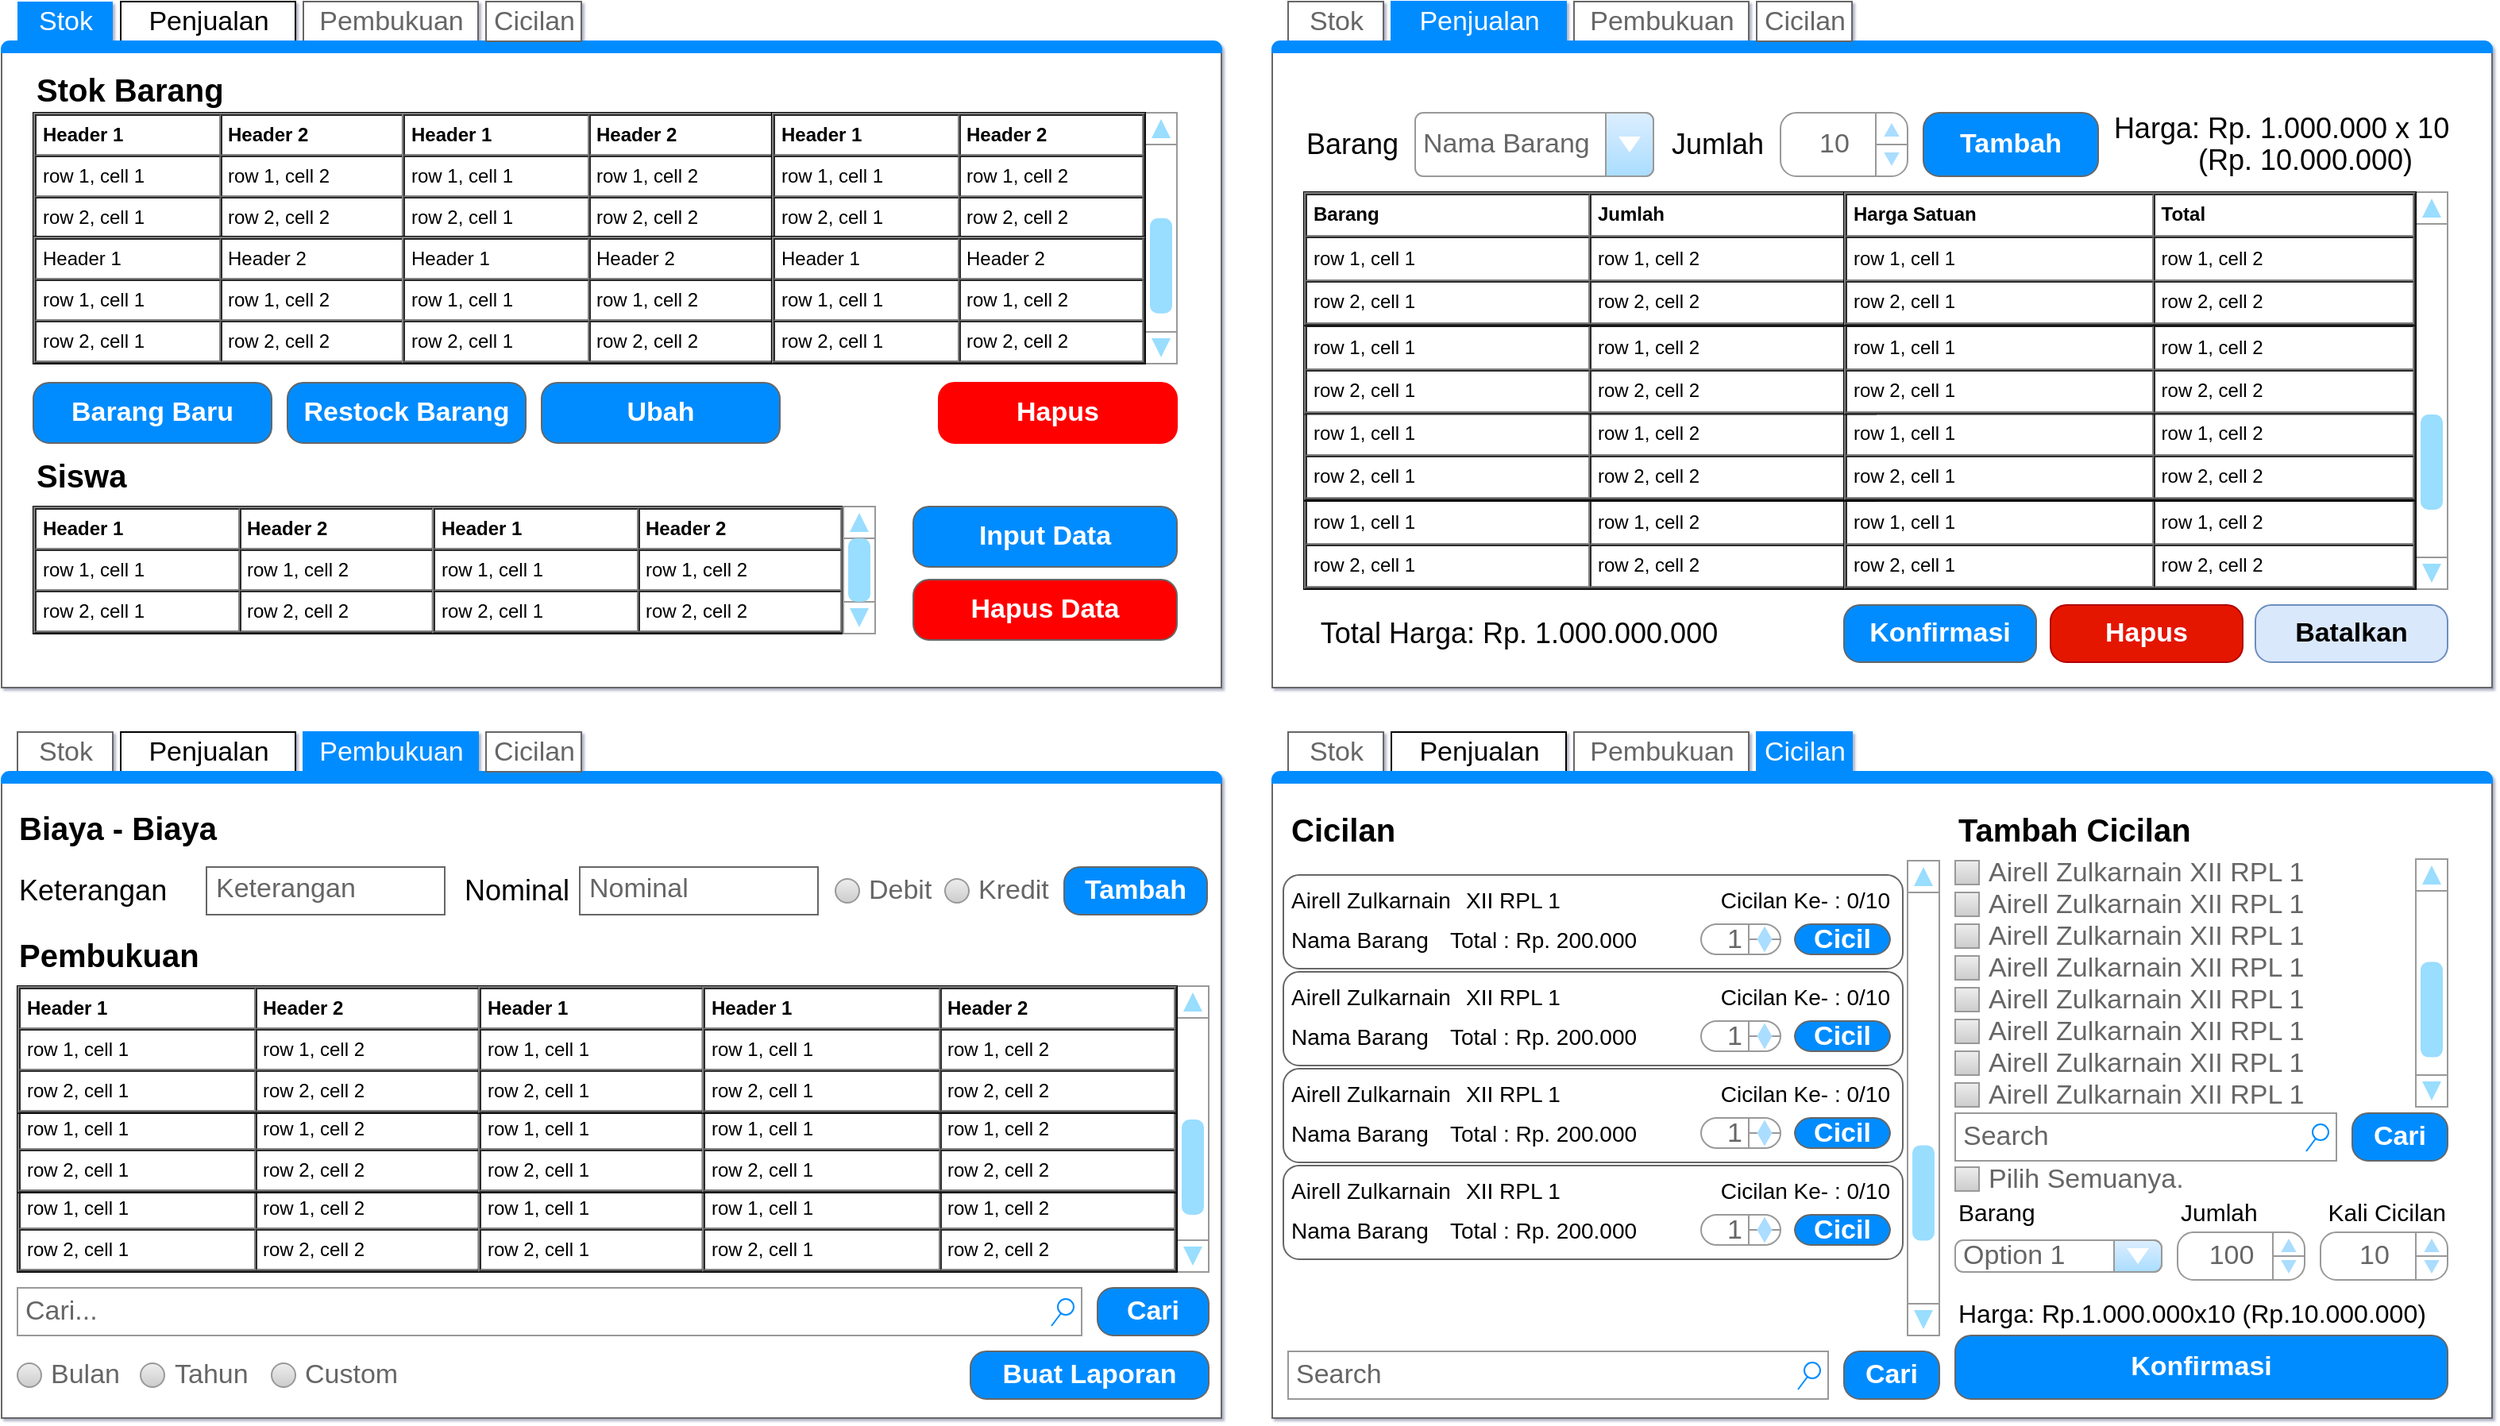 <mxfile version="20.3.0" type="device"><diagram id="ZXeDA6pVH1B7W0b1PzAd" name="Page-1"><mxGraphModel dx="868" dy="563" grid="1" gridSize="10" guides="1" tooltips="1" connect="1" arrows="1" fold="1" page="1" pageScale="1" pageWidth="1169" pageHeight="827" background="none" math="0" shadow="1"><root><mxCell id="0"/><mxCell id="1" parent="0"/><mxCell id="iHB4aPjImUmXb2tRDZTr-1" value="" style="strokeWidth=1;shadow=0;dashed=0;align=center;html=1;shape=mxgraph.mockup.containers.marginRect2;rectMarginTop=32;strokeColor=#666666;gradientColor=none;aspect=fixed;" parent="1" vertex="1"><mxGeometry x="40" y="40" width="768" height="432" as="geometry"/></mxCell><mxCell id="iHB4aPjImUmXb2tRDZTr-2" value="Stok" style="strokeWidth=1;shadow=0;dashed=0;align=center;html=1;shape=mxgraph.mockup.containers.rrect;rSize=0;fontSize=17;gradientColor=none;fillColor=#008CFF;strokeColor=none;fontColor=#FFFFFF;" parent="iHB4aPjImUmXb2tRDZTr-1" vertex="1"><mxGeometry width="60" height="25" relative="1" as="geometry"><mxPoint x="10" as="offset"/></mxGeometry></mxCell><mxCell id="iHB4aPjImUmXb2tRDZTr-3" value="&lt;font color=&quot;#000000&quot;&gt;Penjualan&lt;/font&gt;" style="strokeWidth=1;shadow=0;dashed=0;align=center;html=1;shape=mxgraph.mockup.containers.rrect;rSize=0;fontSize=17;fontColor=#ffffff;strokeColor=#000000;fillColor=#FFFFFF;" parent="iHB4aPjImUmXb2tRDZTr-1" vertex="1"><mxGeometry width="110" height="25" relative="1" as="geometry"><mxPoint x="75" as="offset"/></mxGeometry></mxCell><mxCell id="iHB4aPjImUmXb2tRDZTr-4" value="Pembukuan" style="strokeColor=inherit;fillColor=inherit;gradientColor=inherit;strokeWidth=1;shadow=0;dashed=0;align=center;html=1;shape=mxgraph.mockup.containers.rrect;rSize=0;fontSize=17;fontColor=#666666;gradientColor=none;" parent="iHB4aPjImUmXb2tRDZTr-1" vertex="1"><mxGeometry width="110" height="25" relative="1" as="geometry"><mxPoint x="190" as="offset"/></mxGeometry></mxCell><mxCell id="iHB4aPjImUmXb2tRDZTr-5" value="" style="strokeWidth=1;shadow=0;dashed=0;align=center;html=1;shape=mxgraph.mockup.containers.topButton;rSize=5;strokeColor=#008cff;fillColor=#008cff;gradientColor=none;resizeWidth=1;movable=0;deletable=1;" parent="iHB4aPjImUmXb2tRDZTr-1" vertex="1"><mxGeometry width="768" height="7" relative="1" as="geometry"><mxPoint y="25" as="offset"/></mxGeometry></mxCell><mxCell id="iHB4aPjImUmXb2tRDZTr-6" value="Cicilan" style="strokeColor=inherit;fillColor=inherit;gradientColor=inherit;strokeWidth=1;shadow=0;dashed=0;align=center;html=1;shape=mxgraph.mockup.containers.rrect;rSize=0;fontSize=17;fontColor=#666666;gradientColor=none;" parent="iHB4aPjImUmXb2tRDZTr-1" vertex="1"><mxGeometry x="305" width="60" height="25" as="geometry"/></mxCell><mxCell id="T3MafseuRAJl3b07qOKS-5" value="&lt;font size=&quot;1&quot; style=&quot;&quot;&gt;&lt;b style=&quot;font-size: 20px;&quot;&gt;Stok Barang&lt;/b&gt;&lt;/font&gt;" style="text;html=1;resizable=0;autosize=1;align=left;verticalAlign=middle;points=[];fillColor=none;strokeColor=none;rounded=0;" parent="iHB4aPjImUmXb2tRDZTr-1" vertex="1"><mxGeometry x="20" y="35" width="140" height="40" as="geometry"/></mxCell><mxCell id="T3MafseuRAJl3b07qOKS-24" value="&lt;b style=&quot;&quot;&gt;&lt;font style=&quot;font-size: 20px;&quot;&gt;Siswa&lt;/font&gt;&lt;/b&gt;" style="text;html=1;resizable=0;autosize=1;align=left;verticalAlign=middle;points=[];fillColor=none;strokeColor=none;rounded=0;" parent="iHB4aPjImUmXb2tRDZTr-1" vertex="1"><mxGeometry x="20" y="278" width="80" height="40" as="geometry"/></mxCell><mxCell id="T3MafseuRAJl3b07qOKS-30" value="Restock Barang" style="strokeWidth=1;shadow=0;dashed=0;align=center;html=1;shape=mxgraph.mockup.buttons.button;strokeColor=#666666;fontColor=#ffffff;mainText=;buttonStyle=round;fontSize=17;fontStyle=1;fillColor=#008cff;whiteSpace=wrap;" parent="iHB4aPjImUmXb2tRDZTr-1" vertex="1"><mxGeometry x="180" y="240" width="150" height="38" as="geometry"/></mxCell><mxCell id="T3MafseuRAJl3b07qOKS-33" value="Barang Baru" style="strokeWidth=1;shadow=0;dashed=0;align=center;html=1;shape=mxgraph.mockup.buttons.button;strokeColor=#666666;fontColor=#ffffff;mainText=;buttonStyle=round;fontSize=17;fontStyle=1;fillColor=#008cff;whiteSpace=wrap;" parent="iHB4aPjImUmXb2tRDZTr-1" vertex="1"><mxGeometry x="20" y="240" width="150" height="38" as="geometry"/></mxCell><mxCell id="T3MafseuRAJl3b07qOKS-34" value="Ubah" style="strokeWidth=1;shadow=0;dashed=0;align=center;html=1;shape=mxgraph.mockup.buttons.button;strokeColor=#666666;fontColor=#ffffff;mainText=;buttonStyle=round;fontSize=17;fontStyle=1;fillColor=#008cff;whiteSpace=wrap;" parent="iHB4aPjImUmXb2tRDZTr-1" vertex="1"><mxGeometry x="340" y="240" width="150" height="38" as="geometry"/></mxCell><mxCell id="T3MafseuRAJl3b07qOKS-35" value="Hapus" style="strokeWidth=1;shadow=0;dashed=0;align=center;html=1;shape=mxgraph.mockup.buttons.button;strokeColor=#FF0000;fontColor=#ffffff;mainText=;buttonStyle=round;fontSize=17;fontStyle=1;fillColor=#FF0000;whiteSpace=wrap;" parent="iHB4aPjImUmXb2tRDZTr-1" vertex="1"><mxGeometry x="590" y="240" width="150" height="38" as="geometry"/></mxCell><mxCell id="Pwh84nHm6g0HcYcpfno5-4" value="" style="verticalLabelPosition=bottom;shadow=0;dashed=0;align=center;html=1;verticalAlign=top;strokeWidth=1;shape=mxgraph.mockup.navigation.scrollBar;strokeColor=#999999;barPos=20;fillColor2=#99ddff;strokeColor2=none;direction=north;labelBackgroundColor=#FF0000;fontColor=#FFFFFF;" vertex="1" parent="iHB4aPjImUmXb2tRDZTr-1"><mxGeometry x="720" y="70" width="20" height="158" as="geometry"/></mxCell><mxCell id="T3MafseuRAJl3b07qOKS-23" value="" style="group" parent="iHB4aPjImUmXb2tRDZTr-1" vertex="1" connectable="0"><mxGeometry x="20" y="70" width="700" height="158" as="geometry"/></mxCell><mxCell id="T3MafseuRAJl3b07qOKS-1" value="&lt;table cellpadding=&quot;4&quot; cellspacing=&quot;0&quot; border=&quot;1&quot; style=&quot;font-size:1em;width:100%;height:100%;&quot;&gt;&lt;tr&gt;&lt;th&gt;Header 1&lt;/th&gt;&lt;th&gt;Header 2&lt;/th&gt;&lt;/tr&gt;&lt;tr&gt;&lt;td&gt;row 1, cell 1&lt;/td&gt;&lt;td&gt;row 1, cell 2&lt;/td&gt;&lt;/tr&gt;&lt;tr&gt;&lt;td&gt;row 2, cell 1&lt;/td&gt;&lt;td&gt;row 2, cell 2&lt;/td&gt;&lt;/tr&gt;&lt;/table&gt; " style="verticalAlign=top;align=left;overflow=fill;fontSize=12;fontFamily=Helvetica;html=1" parent="T3MafseuRAJl3b07qOKS-23" vertex="1"><mxGeometry width="235.075" height="80" as="geometry"/></mxCell><mxCell id="T3MafseuRAJl3b07qOKS-2" value="&lt;table cellpadding=&quot;4&quot; cellspacing=&quot;0&quot; border=&quot;1&quot; style=&quot;font-size:1em;width:100%;height:100%;&quot;&gt;&lt;tr&gt;&lt;th&gt;Header 1&lt;/th&gt;&lt;th&gt;Header 2&lt;/th&gt;&lt;/tr&gt;&lt;tr&gt;&lt;td&gt;row 1, cell 1&lt;/td&gt;&lt;td&gt;row 1, cell 2&lt;/td&gt;&lt;/tr&gt;&lt;tr&gt;&lt;td&gt;row 2, cell 1&lt;/td&gt;&lt;td&gt;row 2, cell 2&lt;/td&gt;&lt;/tr&gt;&lt;/table&gt; " style="verticalAlign=top;align=left;overflow=fill;fontSize=12;fontFamily=Helvetica;html=1" parent="T3MafseuRAJl3b07qOKS-23" vertex="1"><mxGeometry x="232.463" width="235.075" height="80" as="geometry"/></mxCell><mxCell id="T3MafseuRAJl3b07qOKS-3" value="&lt;table cellpadding=&quot;4&quot; cellspacing=&quot;0&quot; border=&quot;1&quot; style=&quot;font-size:1em;width:100%;height:100%;&quot;&gt;&lt;tr&gt;&lt;th&gt;Header 1&lt;/th&gt;&lt;th&gt;Header 2&lt;/th&gt;&lt;/tr&gt;&lt;tr&gt;&lt;td&gt;row 1, cell 1&lt;/td&gt;&lt;td&gt;row 1, cell 2&lt;/td&gt;&lt;/tr&gt;&lt;tr&gt;&lt;td&gt;row 2, cell 1&lt;/td&gt;&lt;td&gt;row 2, cell 2&lt;/td&gt;&lt;/tr&gt;&lt;/table&gt; " style="verticalAlign=top;align=left;overflow=fill;fontSize=12;fontFamily=Helvetica;html=1" parent="T3MafseuRAJl3b07qOKS-23" vertex="1"><mxGeometry x="464.925" width="235.075" height="80" as="geometry"/></mxCell><mxCell id="T3MafseuRAJl3b07qOKS-7" value="&lt;table cellpadding=&quot;4&quot; cellspacing=&quot;0&quot; border=&quot;1&quot; style=&quot;font-size:1em;width:100%;height:100%;&quot;&gt;&lt;tbody&gt;&lt;tr&gt;&lt;th&gt;&lt;span style=&quot;font-weight: normal;&quot;&gt;Header 1&lt;/span&gt;&lt;/th&gt;&lt;th&gt;&lt;span style=&quot;font-weight: normal;&quot;&gt;Header 2&lt;/span&gt;&lt;/th&gt;&lt;/tr&gt;&lt;tr&gt;&lt;td&gt;row 1, cell 1&lt;/td&gt;&lt;td&gt;row 1, cell 2&lt;/td&gt;&lt;/tr&gt;&lt;tr&gt;&lt;td&gt;row 2, cell 1&lt;/td&gt;&lt;td&gt;row 2, cell 2&lt;/td&gt;&lt;/tr&gt;&lt;/tbody&gt;&lt;/table&gt; " style="verticalAlign=top;align=left;overflow=fill;fontSize=12;fontFamily=Helvetica;html=1" parent="T3MafseuRAJl3b07qOKS-23" vertex="1"><mxGeometry y="78" width="235.075" height="80" as="geometry"/></mxCell><mxCell id="T3MafseuRAJl3b07qOKS-8" value="&lt;table cellpadding=&quot;4&quot; cellspacing=&quot;0&quot; border=&quot;1&quot; style=&quot;font-size:1em;width:100%;height:100%;&quot;&gt;&lt;tbody&gt;&lt;tr&gt;&lt;th&gt;&lt;span style=&quot;font-weight: normal;&quot;&gt;Header 1&lt;/span&gt;&lt;/th&gt;&lt;th&gt;&lt;span style=&quot;font-weight: normal;&quot;&gt;Header 2&lt;/span&gt;&lt;/th&gt;&lt;/tr&gt;&lt;tr&gt;&lt;td&gt;row 1, cell 1&lt;/td&gt;&lt;td&gt;row 1, cell 2&lt;/td&gt;&lt;/tr&gt;&lt;tr&gt;&lt;td&gt;row 2, cell 1&lt;/td&gt;&lt;td&gt;row 2, cell 2&lt;/td&gt;&lt;/tr&gt;&lt;/tbody&gt;&lt;/table&gt; " style="verticalAlign=top;align=left;overflow=fill;fontSize=12;fontFamily=Helvetica;html=1" parent="T3MafseuRAJl3b07qOKS-23" vertex="1"><mxGeometry x="232.463" y="78" width="235.075" height="80" as="geometry"/></mxCell><mxCell id="T3MafseuRAJl3b07qOKS-9" value="&lt;table cellpadding=&quot;4&quot; cellspacing=&quot;0&quot; border=&quot;1&quot; style=&quot;font-size:1em;width:100%;height:100%;&quot;&gt;&lt;tbody&gt;&lt;tr&gt;&lt;th&gt;&lt;span style=&quot;font-weight: normal;&quot;&gt;Header 1&lt;/span&gt;&lt;/th&gt;&lt;th&gt;&lt;span style=&quot;font-weight: normal;&quot;&gt;Header 2&lt;/span&gt;&lt;/th&gt;&lt;/tr&gt;&lt;tr&gt;&lt;td&gt;row 1, cell 1&lt;/td&gt;&lt;td&gt;row 1, cell 2&lt;/td&gt;&lt;/tr&gt;&lt;tr&gt;&lt;td&gt;row 2, cell 1&lt;/td&gt;&lt;td&gt;row 2, cell 2&lt;/td&gt;&lt;/tr&gt;&lt;/tbody&gt;&lt;/table&gt; " style="verticalAlign=top;align=left;overflow=fill;fontSize=12;fontFamily=Helvetica;html=1" parent="T3MafseuRAJl3b07qOKS-23" vertex="1"><mxGeometry x="464.925" y="78" width="235.075" height="80" as="geometry"/></mxCell><mxCell id="T3MafseuRAJl3b07qOKS-27" value="" style="group" parent="iHB4aPjImUmXb2tRDZTr-1" vertex="1" connectable="0"><mxGeometry x="20" y="318" width="510" height="80" as="geometry"/></mxCell><mxCell id="T3MafseuRAJl3b07qOKS-25" value="&lt;table cellpadding=&quot;4&quot; cellspacing=&quot;0&quot; border=&quot;1&quot; style=&quot;font-size:1em;width:100%;height:100%;&quot;&gt;&lt;tr&gt;&lt;th&gt;Header 1&lt;/th&gt;&lt;th&gt;Header 2&lt;/th&gt;&lt;/tr&gt;&lt;tr&gt;&lt;td&gt;row 1, cell 1&lt;/td&gt;&lt;td&gt;row 1, cell 2&lt;/td&gt;&lt;/tr&gt;&lt;tr&gt;&lt;td&gt;row 2, cell 1&lt;/td&gt;&lt;td&gt;row 2, cell 2&lt;/td&gt;&lt;/tr&gt;&lt;/table&gt; " style="verticalAlign=top;align=left;overflow=fill;fontSize=12;fontFamily=Helvetica;html=1" parent="T3MafseuRAJl3b07qOKS-27" vertex="1"><mxGeometry width="258.592" height="80" as="geometry"/></mxCell><mxCell id="T3MafseuRAJl3b07qOKS-26" value="&lt;table cellpadding=&quot;4&quot; cellspacing=&quot;0&quot; border=&quot;1&quot; style=&quot;font-size:1em;width:100%;height:100%;&quot;&gt;&lt;tr&gt;&lt;th&gt;Header 1&lt;/th&gt;&lt;th&gt;Header 2&lt;/th&gt;&lt;/tr&gt;&lt;tr&gt;&lt;td&gt;row 1, cell 1&lt;/td&gt;&lt;td&gt;row 1, cell 2&lt;/td&gt;&lt;/tr&gt;&lt;tr&gt;&lt;td&gt;row 2, cell 1&lt;/td&gt;&lt;td&gt;row 2, cell 2&lt;/td&gt;&lt;/tr&gt;&lt;/table&gt; " style="verticalAlign=top;align=left;overflow=fill;fontSize=12;fontFamily=Helvetica;html=1" parent="T3MafseuRAJl3b07qOKS-27" vertex="1"><mxGeometry x="251.408" width="258.592" height="80" as="geometry"/></mxCell><mxCell id="Pwh84nHm6g0HcYcpfno5-5" value="" style="verticalLabelPosition=bottom;shadow=0;dashed=0;align=center;html=1;verticalAlign=top;strokeWidth=1;shape=mxgraph.mockup.navigation.scrollBar;strokeColor=#999999;barPos=0;fillColor2=#99ddff;strokeColor2=none;direction=north;labelBackgroundColor=#FF0000;fontColor=#FFFFFF;" vertex="1" parent="iHB4aPjImUmXb2tRDZTr-1"><mxGeometry x="530" y="318" width="20" height="80" as="geometry"/></mxCell><mxCell id="T3MafseuRAJl3b07qOKS-28" value="Input Data" style="strokeWidth=1;shadow=0;dashed=0;align=center;html=1;shape=mxgraph.mockup.buttons.button;strokeColor=#666666;fontColor=#ffffff;mainText=;buttonStyle=round;fontSize=17;fontStyle=1;fillColor=#008cff;whiteSpace=wrap;" parent="iHB4aPjImUmXb2tRDZTr-1" vertex="1"><mxGeometry x="574" y="318" width="166" height="38" as="geometry"/></mxCell><mxCell id="T3MafseuRAJl3b07qOKS-29" value="Hapus Data" style="strokeWidth=1;shadow=0;dashed=0;align=center;html=1;shape=mxgraph.mockup.buttons.button;strokeColor=#666666;fontColor=#ffffff;mainText=;buttonStyle=round;fontSize=17;fontStyle=1;fillColor=#FF0000;whiteSpace=wrap;" parent="iHB4aPjImUmXb2tRDZTr-1" vertex="1"><mxGeometry x="574" y="364" width="166" height="38" as="geometry"/></mxCell><mxCell id="iHB4aPjImUmXb2tRDZTr-13" value="" style="strokeWidth=1;shadow=0;dashed=0;align=center;html=1;shape=mxgraph.mockup.containers.marginRect2;rectMarginTop=32;strokeColor=#666666;gradientColor=none;aspect=fixed;" parent="1" vertex="1"><mxGeometry x="40" y="500" width="768" height="432" as="geometry"/></mxCell><mxCell id="iHB4aPjImUmXb2tRDZTr-14" value="Stok" style="strokeColor=inherit;fillColor=inherit;gradientColor=inherit;strokeWidth=1;shadow=0;dashed=0;align=center;html=1;shape=mxgraph.mockup.containers.rrect;rSize=0;fontSize=17;fontColor=#666666;gradientColor=none;" parent="iHB4aPjImUmXb2tRDZTr-13" vertex="1"><mxGeometry width="60" height="25" relative="1" as="geometry"><mxPoint x="10" as="offset"/></mxGeometry></mxCell><mxCell id="iHB4aPjImUmXb2tRDZTr-15" value="&lt;font color=&quot;#000000&quot;&gt;Penjualan&lt;/font&gt;" style="strokeWidth=1;shadow=0;dashed=0;align=center;html=1;shape=mxgraph.mockup.containers.rrect;rSize=0;fontSize=17;fontColor=#ffffff;strokeColor=#000000;fillColor=#FFFFFF;" parent="iHB4aPjImUmXb2tRDZTr-13" vertex="1"><mxGeometry width="110" height="25" relative="1" as="geometry"><mxPoint x="75" as="offset"/></mxGeometry></mxCell><mxCell id="iHB4aPjImUmXb2tRDZTr-16" value="Pembukuan" style="strokeWidth=1;shadow=0;dashed=0;align=center;html=1;shape=mxgraph.mockup.containers.rrect;rSize=0;fontSize=17;gradientColor=none;fillColor=#008CFF;strokeColor=#008CFF;fontColor=#FFFFFF;" parent="iHB4aPjImUmXb2tRDZTr-13" vertex="1"><mxGeometry width="110" height="25" relative="1" as="geometry"><mxPoint x="190" as="offset"/></mxGeometry></mxCell><mxCell id="iHB4aPjImUmXb2tRDZTr-17" value="" style="strokeWidth=1;shadow=0;dashed=0;align=center;html=1;shape=mxgraph.mockup.containers.topButton;rSize=5;strokeColor=#008cff;fillColor=#008cff;gradientColor=none;resizeWidth=1;movable=0;deletable=1;" parent="iHB4aPjImUmXb2tRDZTr-13" vertex="1"><mxGeometry width="768" height="7" relative="1" as="geometry"><mxPoint y="25" as="offset"/></mxGeometry></mxCell><mxCell id="iHB4aPjImUmXb2tRDZTr-18" value="Cicilan" style="strokeColor=inherit;fillColor=inherit;gradientColor=inherit;strokeWidth=1;shadow=0;dashed=0;align=center;html=1;shape=mxgraph.mockup.containers.rrect;rSize=0;fontSize=17;fontColor=#666666;gradientColor=none;" parent="iHB4aPjImUmXb2tRDZTr-13" vertex="1"><mxGeometry x="305" width="60" height="25" as="geometry"/></mxCell><mxCell id="Pwh84nHm6g0HcYcpfno5-78" value="" style="group" vertex="1" connectable="0" parent="iHB4aPjImUmXb2tRDZTr-13"><mxGeometry x="9" y="120" width="751" height="300" as="geometry"/></mxCell><mxCell id="Pwh84nHm6g0HcYcpfno5-75" value="" style="group" vertex="1" connectable="0" parent="Pwh84nHm6g0HcYcpfno5-78"><mxGeometry x="1" y="40" width="750" height="260" as="geometry"/></mxCell><mxCell id="Pwh84nHm6g0HcYcpfno5-26" value="" style="verticalLabelPosition=bottom;shadow=0;dashed=0;align=center;html=1;verticalAlign=top;strokeWidth=1;shape=mxgraph.mockup.navigation.scrollBar;strokeColor=#999999;barPos=20;fillColor2=#99ddff;strokeColor2=none;direction=north;labelBackgroundColor=none;fontColor=#FFFFFF;fillColor=#FFFFFF;" vertex="1" parent="Pwh84nHm6g0HcYcpfno5-75"><mxGeometry x="730" width="20" height="180" as="geometry"/></mxCell><mxCell id="Pwh84nHm6g0HcYcpfno5-35" value="Buat Laporan" style="strokeWidth=1;shadow=0;dashed=0;align=center;html=1;shape=mxgraph.mockup.buttons.button;strokeColor=#666666;fontColor=#ffffff;mainText=;buttonStyle=round;fontSize=17;fontStyle=1;fillColor=#008cff;whiteSpace=wrap;labelBackgroundColor=none;" vertex="1" parent="Pwh84nHm6g0HcYcpfno5-75"><mxGeometry x="600" y="230" width="150" height="30" as="geometry"/></mxCell><mxCell id="Pwh84nHm6g0HcYcpfno5-38" value="Cari..." style="strokeWidth=1;shadow=0;dashed=0;align=center;html=1;shape=mxgraph.mockup.forms.searchBox;strokeColor=#999999;mainText=;strokeColor2=#008cff;fontColor=#666666;fontSize=17;align=left;spacingLeft=3;labelBackgroundColor=none;fillColor=#FFFFFF;" vertex="1" parent="Pwh84nHm6g0HcYcpfno5-75"><mxGeometry y="190" width="670" height="30" as="geometry"/></mxCell><mxCell id="Pwh84nHm6g0HcYcpfno5-34" value="Cari" style="strokeWidth=1;shadow=0;dashed=0;align=center;html=1;shape=mxgraph.mockup.buttons.button;strokeColor=#666666;fontColor=#ffffff;mainText=;buttonStyle=round;fontSize=17;fontStyle=1;fillColor=#008cff;whiteSpace=wrap;labelBackgroundColor=none;" vertex="1" parent="Pwh84nHm6g0HcYcpfno5-75"><mxGeometry x="680" y="190" width="70" height="30" as="geometry"/></mxCell><mxCell id="Pwh84nHm6g0HcYcpfno5-15" value="" style="group" vertex="1" connectable="0" parent="Pwh84nHm6g0HcYcpfno5-75"><mxGeometry width="730.0" height="180" as="geometry"/></mxCell><mxCell id="Pwh84nHm6g0HcYcpfno5-55" value="" style="group" vertex="1" connectable="0" parent="Pwh84nHm6g0HcYcpfno5-15"><mxGeometry width="730.0" height="180" as="geometry"/></mxCell><mxCell id="Pwh84nHm6g0HcYcpfno5-11" value="" style="group" vertex="1" connectable="0" parent="Pwh84nHm6g0HcYcpfno5-55"><mxGeometry y="50" width="730.0" height="130" as="geometry"/></mxCell><mxCell id="Pwh84nHm6g0HcYcpfno5-12" value="&lt;table cellpadding=&quot;4&quot; cellspacing=&quot;0&quot; border=&quot;1&quot; style=&quot;font-size:1em;width:100%;height:100%;&quot;&gt;&lt;tr&gt;&lt;th&gt;Header 1&lt;/th&gt;&lt;th&gt;Header 2&lt;/th&gt;&lt;/tr&gt;&lt;tr&gt;&lt;td&gt;row 1, cell 1&lt;/td&gt;&lt;td&gt;row 1, cell 2&lt;/td&gt;&lt;/tr&gt;&lt;tr&gt;&lt;td&gt;row 2, cell 1&lt;/td&gt;&lt;td&gt;row 2, cell 2&lt;/td&gt;&lt;/tr&gt;&lt;/table&gt; " style="verticalAlign=top;align=left;overflow=fill;fontSize=12;fontFamily=Helvetica;html=1;labelBackgroundColor=none;" vertex="1" parent="Pwh84nHm6g0HcYcpfno5-11"><mxGeometry width="298.636" height="80" as="geometry"/></mxCell><mxCell id="Pwh84nHm6g0HcYcpfno5-13" value="&lt;table cellpadding=&quot;4&quot; cellspacing=&quot;0&quot; border=&quot;1&quot; style=&quot;font-size:1em;width:100%;height:100%;&quot;&gt;&lt;tr&gt;&lt;th&gt;Header 1&lt;/th&gt;&lt;th&gt;Header 2&lt;/th&gt;&lt;/tr&gt;&lt;tr&gt;&lt;td&gt;row 1, cell 1&lt;/td&gt;&lt;td&gt;row 1, cell 2&lt;/td&gt;&lt;/tr&gt;&lt;tr&gt;&lt;td&gt;row 2, cell 1&lt;/td&gt;&lt;td&gt;row 2, cell 2&lt;/td&gt;&lt;/tr&gt;&lt;/table&gt; " style="verticalAlign=top;align=left;overflow=fill;fontSize=12;fontFamily=Helvetica;html=1;labelBackgroundColor=none;" vertex="1" parent="Pwh84nHm6g0HcYcpfno5-11"><mxGeometry x="290.341" width="298.636" height="80" as="geometry"/></mxCell><mxCell id="Pwh84nHm6g0HcYcpfno5-14" value="&lt;table cellpadding=&quot;4&quot; cellspacing=&quot;0&quot; border=&quot;1&quot; style=&quot;font-size:1em;width:100%;height:100%;&quot;&gt;&lt;tr&gt;&lt;th&gt;Header 1&lt;/th&gt;&lt;th&gt;Header 2&lt;/th&gt;&lt;/tr&gt;&lt;tr&gt;&lt;td&gt;row 1, cell 1&lt;/td&gt;&lt;td&gt;row 1, cell 2&lt;/td&gt;&lt;/tr&gt;&lt;tr&gt;&lt;td&gt;row 2, cell 1&lt;/td&gt;&lt;td&gt;row 2, cell 2&lt;/td&gt;&lt;/tr&gt;&lt;/table&gt; " style="verticalAlign=top;align=left;overflow=fill;fontSize=12;fontFamily=Helvetica;html=1;labelBackgroundColor=none;" vertex="1" parent="Pwh84nHm6g0HcYcpfno5-11"><mxGeometry x="431.364" width="298.636" height="80" as="geometry"/></mxCell><mxCell id="Pwh84nHm6g0HcYcpfno5-16" value="" style="group" vertex="1" connectable="0" parent="Pwh84nHm6g0HcYcpfno5-11"><mxGeometry width="730.0" height="130" as="geometry"/></mxCell><mxCell id="Pwh84nHm6g0HcYcpfno5-17" value="" style="group" vertex="1" connectable="0" parent="Pwh84nHm6g0HcYcpfno5-16"><mxGeometry y="50" width="730.0" height="80" as="geometry"/></mxCell><mxCell id="Pwh84nHm6g0HcYcpfno5-18" value="&lt;table cellpadding=&quot;4&quot; cellspacing=&quot;0&quot; border=&quot;1&quot; style=&quot;font-size:1em;width:100%;height:100%;&quot;&gt;&lt;tr&gt;&lt;th&gt;Header 1&lt;/th&gt;&lt;th&gt;Header 2&lt;/th&gt;&lt;/tr&gt;&lt;tr&gt;&lt;td&gt;row 1, cell 1&lt;/td&gt;&lt;td&gt;row 1, cell 2&lt;/td&gt;&lt;/tr&gt;&lt;tr&gt;&lt;td&gt;row 2, cell 1&lt;/td&gt;&lt;td&gt;row 2, cell 2&lt;/td&gt;&lt;/tr&gt;&lt;/table&gt; " style="verticalAlign=top;align=left;overflow=fill;fontSize=12;fontFamily=Helvetica;html=1;labelBackgroundColor=none;" vertex="1" parent="Pwh84nHm6g0HcYcpfno5-17"><mxGeometry width="298.636" height="80" as="geometry"/></mxCell><mxCell id="Pwh84nHm6g0HcYcpfno5-19" value="&lt;table cellpadding=&quot;4&quot; cellspacing=&quot;0&quot; border=&quot;1&quot; style=&quot;font-size:1em;width:100%;height:100%;&quot;&gt;&lt;tr&gt;&lt;th&gt;Header 1&lt;/th&gt;&lt;th&gt;Header 2&lt;/th&gt;&lt;/tr&gt;&lt;tr&gt;&lt;td&gt;row 1, cell 1&lt;/td&gt;&lt;td&gt;row 1, cell 2&lt;/td&gt;&lt;/tr&gt;&lt;tr&gt;&lt;td&gt;row 2, cell 1&lt;/td&gt;&lt;td&gt;row 2, cell 2&lt;/td&gt;&lt;/tr&gt;&lt;/table&gt; " style="verticalAlign=top;align=left;overflow=fill;fontSize=12;fontFamily=Helvetica;html=1;labelBackgroundColor=none;" vertex="1" parent="Pwh84nHm6g0HcYcpfno5-17"><mxGeometry x="290.341" width="298.636" height="80" as="geometry"/></mxCell><mxCell id="Pwh84nHm6g0HcYcpfno5-20" value="&lt;table cellpadding=&quot;4&quot; cellspacing=&quot;0&quot; border=&quot;1&quot; style=&quot;font-size:1em;width:100%;height:100%;&quot;&gt;&lt;tr&gt;&lt;th&gt;Header 1&lt;/th&gt;&lt;th&gt;Header 2&lt;/th&gt;&lt;/tr&gt;&lt;tr&gt;&lt;td&gt;row 1, cell 1&lt;/td&gt;&lt;td&gt;row 1, cell 2&lt;/td&gt;&lt;/tr&gt;&lt;tr&gt;&lt;td&gt;row 2, cell 1&lt;/td&gt;&lt;td&gt;row 2, cell 2&lt;/td&gt;&lt;/tr&gt;&lt;/table&gt; " style="verticalAlign=top;align=left;overflow=fill;fontSize=12;fontFamily=Helvetica;html=1;labelBackgroundColor=none;" vertex="1" parent="Pwh84nHm6g0HcYcpfno5-17"><mxGeometry x="431.364" width="298.636" height="80" as="geometry"/></mxCell><mxCell id="Pwh84nHm6g0HcYcpfno5-21" value="" style="group" vertex="1" connectable="0" parent="Pwh84nHm6g0HcYcpfno5-16"><mxGeometry width="730.0" height="80" as="geometry"/></mxCell><mxCell id="Pwh84nHm6g0HcYcpfno5-22" value="&lt;table cellpadding=&quot;4&quot; cellspacing=&quot;0&quot; border=&quot;1&quot; style=&quot;font-size:1em;width:100%;height:100%;&quot;&gt;&lt;tr&gt;&lt;th&gt;Header 1&lt;/th&gt;&lt;th&gt;Header 2&lt;/th&gt;&lt;/tr&gt;&lt;tr&gt;&lt;td&gt;row 1, cell 1&lt;/td&gt;&lt;td&gt;row 1, cell 2&lt;/td&gt;&lt;/tr&gt;&lt;tr&gt;&lt;td&gt;row 2, cell 1&lt;/td&gt;&lt;td&gt;row 2, cell 2&lt;/td&gt;&lt;/tr&gt;&lt;/table&gt; " style="verticalAlign=top;align=left;overflow=fill;fontSize=12;fontFamily=Helvetica;html=1;labelBackgroundColor=none;" vertex="1" parent="Pwh84nHm6g0HcYcpfno5-21"><mxGeometry width="298.636" height="80" as="geometry"/></mxCell><mxCell id="Pwh84nHm6g0HcYcpfno5-23" value="&lt;table cellpadding=&quot;4&quot; cellspacing=&quot;0&quot; border=&quot;1&quot; style=&quot;font-size:1em;width:100%;height:100%;&quot;&gt;&lt;tr&gt;&lt;th&gt;Header 1&lt;/th&gt;&lt;th&gt;Header 2&lt;/th&gt;&lt;/tr&gt;&lt;tr&gt;&lt;td&gt;row 1, cell 1&lt;/td&gt;&lt;td&gt;row 1, cell 2&lt;/td&gt;&lt;/tr&gt;&lt;tr&gt;&lt;td&gt;row 2, cell 1&lt;/td&gt;&lt;td&gt;row 2, cell 2&lt;/td&gt;&lt;/tr&gt;&lt;/table&gt; " style="verticalAlign=top;align=left;overflow=fill;fontSize=12;fontFamily=Helvetica;html=1;labelBackgroundColor=none;" vertex="1" parent="Pwh84nHm6g0HcYcpfno5-21"><mxGeometry x="290.341" width="298.636" height="80" as="geometry"/></mxCell><mxCell id="Pwh84nHm6g0HcYcpfno5-24" value="&lt;table cellpadding=&quot;4&quot; cellspacing=&quot;0&quot; border=&quot;1&quot; style=&quot;font-size:1em;width:100%;height:100%;&quot;&gt;&lt;tr&gt;&lt;th&gt;Header 1&lt;/th&gt;&lt;th&gt;Header 2&lt;/th&gt;&lt;/tr&gt;&lt;tr&gt;&lt;td&gt;row 1, cell 1&lt;/td&gt;&lt;td&gt;row 1, cell 2&lt;/td&gt;&lt;/tr&gt;&lt;tr&gt;&lt;td&gt;row 2, cell 1&lt;/td&gt;&lt;td&gt;row 2, cell 2&lt;/td&gt;&lt;/tr&gt;&lt;/table&gt; " style="verticalAlign=top;align=left;overflow=fill;fontSize=12;fontFamily=Helvetica;html=1;labelBackgroundColor=none;" vertex="1" parent="Pwh84nHm6g0HcYcpfno5-21"><mxGeometry x="431.364" width="298.636" height="80" as="geometry"/></mxCell><mxCell id="Pwh84nHm6g0HcYcpfno5-10" value="" style="group" vertex="1" connectable="0" parent="Pwh84nHm6g0HcYcpfno5-55"><mxGeometry width="730.0" height="80" as="geometry"/></mxCell><mxCell id="Pwh84nHm6g0HcYcpfno5-7" value="&lt;table cellpadding=&quot;4&quot; cellspacing=&quot;0&quot; border=&quot;1&quot; style=&quot;font-size:1em;width:100%;height:100%;&quot;&gt;&lt;tr&gt;&lt;th&gt;Header 1&lt;/th&gt;&lt;th&gt;Header 2&lt;/th&gt;&lt;/tr&gt;&lt;tr&gt;&lt;td&gt;row 1, cell 1&lt;/td&gt;&lt;td&gt;row 1, cell 2&lt;/td&gt;&lt;/tr&gt;&lt;tr&gt;&lt;td&gt;row 2, cell 1&lt;/td&gt;&lt;td&gt;row 2, cell 2&lt;/td&gt;&lt;/tr&gt;&lt;/table&gt; " style="verticalAlign=top;align=left;overflow=fill;fontSize=12;fontFamily=Helvetica;html=1;labelBackgroundColor=none;" vertex="1" parent="Pwh84nHm6g0HcYcpfno5-10"><mxGeometry width="298.636" height="80" as="geometry"/></mxCell><mxCell id="Pwh84nHm6g0HcYcpfno5-8" value="&lt;table cellpadding=&quot;4&quot; cellspacing=&quot;0&quot; border=&quot;1&quot; style=&quot;font-size:1em;width:100%;height:100%;&quot;&gt;&lt;tr&gt;&lt;th&gt;Header 1&lt;/th&gt;&lt;th&gt;Header 2&lt;/th&gt;&lt;/tr&gt;&lt;tr&gt;&lt;td&gt;row 1, cell 1&lt;/td&gt;&lt;td&gt;row 1, cell 2&lt;/td&gt;&lt;/tr&gt;&lt;tr&gt;&lt;td&gt;row 2, cell 1&lt;/td&gt;&lt;td&gt;row 2, cell 2&lt;/td&gt;&lt;/tr&gt;&lt;/table&gt; " style="verticalAlign=top;align=left;overflow=fill;fontSize=12;fontFamily=Helvetica;html=1;labelBackgroundColor=none;" vertex="1" parent="Pwh84nHm6g0HcYcpfno5-10"><mxGeometry x="290.341" width="298.636" height="80" as="geometry"/></mxCell><mxCell id="Pwh84nHm6g0HcYcpfno5-9" value="&lt;table cellpadding=&quot;4&quot; cellspacing=&quot;0&quot; border=&quot;1&quot; style=&quot;font-size:1em;width:100%;height:100%;&quot;&gt;&lt;tr&gt;&lt;th&gt;Header 1&lt;/th&gt;&lt;th&gt;Header 2&lt;/th&gt;&lt;/tr&gt;&lt;tr&gt;&lt;td&gt;row 1, cell 1&lt;/td&gt;&lt;td&gt;row 1, cell 2&lt;/td&gt;&lt;/tr&gt;&lt;tr&gt;&lt;td&gt;row 2, cell 1&lt;/td&gt;&lt;td&gt;row 2, cell 2&lt;/td&gt;&lt;/tr&gt;&lt;/table&gt; " style="verticalAlign=top;align=left;overflow=fill;fontSize=12;fontFamily=Helvetica;html=1;labelBackgroundColor=none;" vertex="1" parent="Pwh84nHm6g0HcYcpfno5-10"><mxGeometry x="431.364" width="298.636" height="80" as="geometry"/></mxCell><mxCell id="Pwh84nHm6g0HcYcpfno5-58" value="" style="group" vertex="1" connectable="0" parent="Pwh84nHm6g0HcYcpfno5-75"><mxGeometry y="237.5" width="175" height="15" as="geometry"/></mxCell><mxCell id="Pwh84nHm6g0HcYcpfno5-49" value="Custom" style="shape=ellipse;fillColor=#eeeeee;strokeColor=#999999;gradientColor=#cccccc;html=1;align=left;spacingLeft=4;fontSize=17;fontColor=#666666;labelPosition=right;shadow=0;labelBackgroundColor=none;" vertex="1" parent="Pwh84nHm6g0HcYcpfno5-58"><mxGeometry x="160" width="15" height="15" as="geometry"/></mxCell><mxCell id="Pwh84nHm6g0HcYcpfno5-48" value="Tahun" style="shape=ellipse;fillColor=#eeeeee;strokeColor=#999999;gradientColor=#cccccc;html=1;align=left;spacingLeft=4;fontSize=17;fontColor=#666666;labelPosition=right;shadow=0;labelBackgroundColor=none;" vertex="1" parent="Pwh84nHm6g0HcYcpfno5-58"><mxGeometry x="77.5" width="15" height="15" as="geometry"/></mxCell><mxCell id="Pwh84nHm6g0HcYcpfno5-47" value="Bulan" style="shape=ellipse;fillColor=#eeeeee;strokeColor=#999999;gradientColor=#cccccc;html=1;align=left;spacingLeft=4;fontSize=17;fontColor=#666666;labelPosition=right;shadow=0;labelBackgroundColor=none;" vertex="1" parent="Pwh84nHm6g0HcYcpfno5-58"><mxGeometry width="15" height="15" as="geometry"/></mxCell><mxCell id="Pwh84nHm6g0HcYcpfno5-77" value="&lt;b style=&quot;&quot;&gt;&lt;font style=&quot;font-size: 20px;&quot;&gt;Pembukuan&lt;/font&gt;&lt;/b&gt;" style="text;html=1;resizable=0;autosize=1;align=left;verticalAlign=middle;points=[];fillColor=none;strokeColor=none;rounded=0;" vertex="1" parent="Pwh84nHm6g0HcYcpfno5-78"><mxGeometry width="140" height="40" as="geometry"/></mxCell><mxCell id="iHB4aPjImUmXb2tRDZTr-19" value="" style="strokeWidth=1;shadow=0;dashed=0;align=center;html=1;shape=mxgraph.mockup.containers.marginRect2;rectMarginTop=32;strokeColor=#666666;gradientColor=none;aspect=fixed;" parent="1" vertex="1"><mxGeometry x="840" y="40" width="768" height="432" as="geometry"/></mxCell><mxCell id="iHB4aPjImUmXb2tRDZTr-20" value="Stok" style="strokeColor=inherit;fillColor=inherit;gradientColor=inherit;strokeWidth=1;shadow=0;dashed=0;align=center;html=1;shape=mxgraph.mockup.containers.rrect;rSize=0;fontSize=17;fontColor=#666666;gradientColor=none;" parent="iHB4aPjImUmXb2tRDZTr-19" vertex="1"><mxGeometry width="60" height="25" relative="1" as="geometry"><mxPoint x="10" as="offset"/></mxGeometry></mxCell><mxCell id="iHB4aPjImUmXb2tRDZTr-21" value="Penjualan" style="strokeWidth=1;shadow=0;dashed=0;align=center;html=1;shape=mxgraph.mockup.containers.rrect;rSize=0;fontSize=17;fontColor=#ffffff;strokeColor=#008cff;fillColor=#008cff;" parent="iHB4aPjImUmXb2tRDZTr-19" vertex="1"><mxGeometry width="110" height="25" relative="1" as="geometry"><mxPoint x="75" as="offset"/></mxGeometry></mxCell><mxCell id="iHB4aPjImUmXb2tRDZTr-22" value="Pembukuan" style="strokeColor=inherit;fillColor=inherit;gradientColor=inherit;strokeWidth=1;shadow=0;dashed=0;align=center;html=1;shape=mxgraph.mockup.containers.rrect;rSize=0;fontSize=17;fontColor=#666666;gradientColor=none;" parent="iHB4aPjImUmXb2tRDZTr-19" vertex="1"><mxGeometry width="110" height="25" relative="1" as="geometry"><mxPoint x="190" as="offset"/></mxGeometry></mxCell><mxCell id="iHB4aPjImUmXb2tRDZTr-23" value="" style="strokeWidth=1;shadow=0;dashed=0;align=center;html=1;shape=mxgraph.mockup.containers.topButton;rSize=5;strokeColor=#008cff;fillColor=#008cff;gradientColor=none;resizeWidth=1;movable=0;deletable=1;" parent="iHB4aPjImUmXb2tRDZTr-19" vertex="1"><mxGeometry width="768" height="7" relative="1" as="geometry"><mxPoint y="25" as="offset"/></mxGeometry></mxCell><mxCell id="iHB4aPjImUmXb2tRDZTr-24" value="Cicilan" style="strokeColor=inherit;fillColor=inherit;gradientColor=inherit;strokeWidth=1;shadow=0;dashed=0;align=center;html=1;shape=mxgraph.mockup.containers.rrect;rSize=0;fontSize=17;fontColor=#666666;gradientColor=none;" parent="iHB4aPjImUmXb2tRDZTr-19" vertex="1"><mxGeometry x="305" width="60" height="25" as="geometry"/></mxCell><mxCell id="owlQmfwZFXbY9tkX_-2a-2" value="Nama Barang" style="strokeWidth=1;shadow=0;dashed=0;align=center;html=1;shape=mxgraph.mockup.forms.comboBox;strokeColor=#999999;fillColor=#ddeeff;align=left;fillColor2=#aaddff;mainText=;fontColor=#666666;fontSize=17;spacingLeft=3;" parent="iHB4aPjImUmXb2tRDZTr-19" vertex="1"><mxGeometry x="90" y="70" width="150" height="40" as="geometry"/></mxCell><mxCell id="owlQmfwZFXbY9tkX_-2a-1" value="&lt;table cellpadding=&quot;0&quot; cellspacing=&quot;0&quot; style=&quot;width:100%;height:100%;&quot;&gt;&lt;tbody&gt;&lt;tr&gt;&lt;td style=&quot;width:85%&quot;&gt;10&lt;/td&gt;&lt;td style=&quot;width:15%&quot;&gt;&lt;/td&gt;&lt;/tr&gt;&lt;/tbody&gt;&lt;/table&gt;" style="strokeWidth=1;shadow=0;dashed=0;align=center;html=1;shape=mxgraph.mockup.forms.spinner;strokeColor=#999999;spinLayout=right;spinStyle=normal;adjStyle=triangle;fillColor=#aaddff;fontSize=17;fontColor=#666666;mainText=;html=1;overflow=fill;" parent="iHB4aPjImUmXb2tRDZTr-19" vertex="1"><mxGeometry x="320" y="70" width="80" height="40" as="geometry"/></mxCell><mxCell id="owlQmfwZFXbY9tkX_-2a-3" value="&lt;font style=&quot;font-size: 18px;&quot;&gt;Barang&lt;/font&gt;" style="text;html=1;resizable=0;autosize=1;align=center;verticalAlign=middle;points=[];fillColor=none;strokeColor=none;rounded=0;" parent="iHB4aPjImUmXb2tRDZTr-19" vertex="1"><mxGeometry x="10" y="70" width="80" height="40" as="geometry"/></mxCell><mxCell id="owlQmfwZFXbY9tkX_-2a-4" value="&lt;font style=&quot;font-size: 18px;&quot;&gt;Jumlah&lt;/font&gt;" style="text;html=1;resizable=0;autosize=1;align=center;verticalAlign=middle;points=[];fillColor=none;strokeColor=none;rounded=0;" parent="iHB4aPjImUmXb2tRDZTr-19" vertex="1"><mxGeometry x="240" y="70" width="80" height="40" as="geometry"/></mxCell><mxCell id="owlQmfwZFXbY9tkX_-2a-5" value="Tambah" style="strokeWidth=1;shadow=0;dashed=0;align=center;html=1;shape=mxgraph.mockup.buttons.button;strokeColor=#666666;fontColor=#ffffff;mainText=;buttonStyle=round;fontSize=17;fontStyle=1;fillColor=#008cff;whiteSpace=wrap;" parent="iHB4aPjImUmXb2tRDZTr-19" vertex="1"><mxGeometry x="410" y="70" width="110" height="40" as="geometry"/></mxCell><mxCell id="owlQmfwZFXbY9tkX_-2a-26" value="Konfirmasi" style="strokeWidth=1;shadow=0;dashed=0;align=center;html=1;shape=mxgraph.mockup.buttons.button;strokeColor=#666666;fontColor=#ffffff;mainText=;buttonStyle=round;fontSize=17;fontStyle=1;fillColor=#008cff;whiteSpace=wrap;" parent="iHB4aPjImUmXb2tRDZTr-19" vertex="1"><mxGeometry x="360" y="380" width="121" height="36" as="geometry"/></mxCell><mxCell id="owlQmfwZFXbY9tkX_-2a-27" value="Hapus" style="strokeWidth=1;shadow=0;dashed=0;align=center;html=1;shape=mxgraph.mockup.buttons.button;strokeColor=#B20000;mainText=;buttonStyle=round;fontSize=17;fontStyle=1;fillColor=#e51400;whiteSpace=wrap;fontColor=#ffffff;" parent="iHB4aPjImUmXb2tRDZTr-19" vertex="1"><mxGeometry x="490" y="380" width="121" height="36" as="geometry"/></mxCell><mxCell id="owlQmfwZFXbY9tkX_-2a-24" value="" style="verticalLabelPosition=bottom;shadow=0;dashed=0;align=center;html=1;verticalAlign=top;strokeWidth=1;shape=mxgraph.mockup.navigation.scrollBar;strokeColor=#999999;barPos=20;fillColor2=#99ddff;strokeColor2=none;direction=north;fontSize=18;" parent="iHB4aPjImUmXb2tRDZTr-19" vertex="1"><mxGeometry x="720" y="120" width="20" height="250" as="geometry"/></mxCell><mxCell id="owlQmfwZFXbY9tkX_-2a-23" value="" style="group" parent="iHB4aPjImUmXb2tRDZTr-19" vertex="1" connectable="0"><mxGeometry x="20" y="120" width="700" height="250" as="geometry"/></mxCell><mxCell id="owlQmfwZFXbY9tkX_-2a-16" value="" style="group" parent="owlQmfwZFXbY9tkX_-2a-23" vertex="1" connectable="0"><mxGeometry y="110.294" width="700" height="139.706" as="geometry"/></mxCell><mxCell id="owlQmfwZFXbY9tkX_-2a-17" value="" style="group" parent="owlQmfwZFXbY9tkX_-2a-16" vertex="1" connectable="0"><mxGeometry y="55.672" width="700" height="84.034" as="geometry"/></mxCell><mxCell id="owlQmfwZFXbY9tkX_-2a-18" value="&lt;table cellpadding=&quot;4&quot; cellspacing=&quot;0&quot; border=&quot;1&quot; style=&quot;font-size:1em;width:100%;height:100%;&quot;&gt;&lt;tbody&gt;&lt;tr&gt;&lt;th&gt;Barang&lt;/th&gt;&lt;th&gt;Jumlah&lt;/th&gt;&lt;/tr&gt;&lt;tr&gt;&lt;td&gt;row 1, cell 1&lt;/td&gt;&lt;td&gt;row 1, cell 2&lt;/td&gt;&lt;/tr&gt;&lt;tr&gt;&lt;td&gt;row 2, cell 1&lt;/td&gt;&lt;td&gt;row 2, cell 2&lt;/td&gt;&lt;/tr&gt;&lt;/tbody&gt;&lt;/table&gt; " style="verticalAlign=top;align=left;overflow=fill;fontSize=12;fontFamily=Helvetica;html=1" parent="owlQmfwZFXbY9tkX_-2a-17" vertex="1"><mxGeometry width="360.0" height="84.034" as="geometry"/></mxCell><mxCell id="owlQmfwZFXbY9tkX_-2a-19" value="&lt;table cellpadding=&quot;4&quot; cellspacing=&quot;0&quot; border=&quot;1&quot; style=&quot;font-size:1em;width:100%;height:100%;&quot;&gt;&lt;tbody&gt;&lt;tr&gt;&lt;th&gt;Harga Satuan&lt;/th&gt;&lt;th&gt;Total&lt;/th&gt;&lt;/tr&gt;&lt;tr&gt;&lt;td&gt;row 1, cell 1&lt;/td&gt;&lt;td&gt;row 1, cell 2&lt;/td&gt;&lt;/tr&gt;&lt;tr&gt;&lt;td&gt;row 2, cell 1&lt;/td&gt;&lt;td&gt;row 2, cell 2&lt;/td&gt;&lt;/tr&gt;&lt;/tbody&gt;&lt;/table&gt; " style="verticalAlign=top;align=left;overflow=fill;fontSize=12;fontFamily=Helvetica;html=1" parent="owlQmfwZFXbY9tkX_-2a-17" vertex="1"><mxGeometry x="340.0" width="360.0" height="84.034" as="geometry"/></mxCell><mxCell id="owlQmfwZFXbY9tkX_-2a-20" value="" style="group" parent="owlQmfwZFXbY9tkX_-2a-16" vertex="1" connectable="0"><mxGeometry width="700" height="84.034" as="geometry"/></mxCell><mxCell id="owlQmfwZFXbY9tkX_-2a-21" value="&lt;table cellpadding=&quot;4&quot; cellspacing=&quot;0&quot; border=&quot;1&quot; style=&quot;font-size:1em;width:100%;height:100%;&quot;&gt;&lt;tbody&gt;&lt;tr&gt;&lt;th&gt;Barang&lt;/th&gt;&lt;th&gt;Jumlah&lt;/th&gt;&lt;/tr&gt;&lt;tr&gt;&lt;td&gt;row 1, cell 1&lt;/td&gt;&lt;td&gt;row 1, cell 2&lt;/td&gt;&lt;/tr&gt;&lt;tr&gt;&lt;td&gt;row 2, cell 1&lt;/td&gt;&lt;td&gt;row 2, cell 2&lt;/td&gt;&lt;/tr&gt;&lt;/tbody&gt;&lt;/table&gt; " style="verticalAlign=top;align=left;overflow=fill;fontSize=12;fontFamily=Helvetica;html=1" parent="owlQmfwZFXbY9tkX_-2a-20" vertex="1"><mxGeometry width="360.0" height="84.034" as="geometry"/></mxCell><mxCell id="owlQmfwZFXbY9tkX_-2a-22" value="&lt;table cellpadding=&quot;4&quot; cellspacing=&quot;0&quot; border=&quot;1&quot; style=&quot;font-size:1em;width:100%;height:100%;&quot;&gt;&lt;tbody&gt;&lt;tr&gt;&lt;th&gt;Harga Satuan&lt;/th&gt;&lt;th&gt;Total&lt;/th&gt;&lt;/tr&gt;&lt;tr&gt;&lt;td&gt;row 1, cell 1&lt;/td&gt;&lt;td&gt;row 1, cell 2&lt;/td&gt;&lt;/tr&gt;&lt;tr&gt;&lt;td&gt;row 2, cell 1&lt;/td&gt;&lt;td&gt;row 2, cell 2&lt;/td&gt;&lt;/tr&gt;&lt;/tbody&gt;&lt;/table&gt; " style="verticalAlign=top;align=left;overflow=fill;fontSize=12;fontFamily=Helvetica;html=1" parent="owlQmfwZFXbY9tkX_-2a-20" vertex="1"><mxGeometry x="340.0" width="360.0" height="84.034" as="geometry"/></mxCell><mxCell id="owlQmfwZFXbY9tkX_-2a-15" value="" style="group" parent="owlQmfwZFXbY9tkX_-2a-23" vertex="1" connectable="0"><mxGeometry width="700" height="139.706" as="geometry"/></mxCell><mxCell id="owlQmfwZFXbY9tkX_-2a-12" value="" style="group" parent="owlQmfwZFXbY9tkX_-2a-15" vertex="1" connectable="0"><mxGeometry y="55.672" width="700" height="84.034" as="geometry"/></mxCell><mxCell id="owlQmfwZFXbY9tkX_-2a-13" value="&lt;table cellpadding=&quot;4&quot; cellspacing=&quot;0&quot; border=&quot;1&quot; style=&quot;font-size:1em;width:100%;height:100%;&quot;&gt;&lt;tbody&gt;&lt;tr&gt;&lt;th&gt;Barang&lt;/th&gt;&lt;th&gt;Jumlah&lt;/th&gt;&lt;/tr&gt;&lt;tr&gt;&lt;td&gt;row 1, cell 1&lt;/td&gt;&lt;td&gt;row 1, cell 2&lt;/td&gt;&lt;/tr&gt;&lt;tr&gt;&lt;td&gt;row 2, cell 1&lt;/td&gt;&lt;td&gt;row 2, cell 2&lt;/td&gt;&lt;/tr&gt;&lt;/tbody&gt;&lt;/table&gt; " style="verticalAlign=top;align=left;overflow=fill;fontSize=12;fontFamily=Helvetica;html=1" parent="owlQmfwZFXbY9tkX_-2a-12" vertex="1"><mxGeometry width="360.0" height="84.034" as="geometry"/></mxCell><mxCell id="owlQmfwZFXbY9tkX_-2a-14" value="&lt;table cellpadding=&quot;4&quot; cellspacing=&quot;0&quot; border=&quot;1&quot; style=&quot;font-size:1em;width:100%;height:100%;&quot;&gt;&lt;tbody&gt;&lt;tr&gt;&lt;th&gt;Harga Satuan&lt;/th&gt;&lt;th&gt;Total&lt;/th&gt;&lt;/tr&gt;&lt;tr&gt;&lt;td&gt;row 1, cell 1&lt;/td&gt;&lt;td&gt;row 1, cell 2&lt;/td&gt;&lt;/tr&gt;&lt;tr&gt;&lt;td&gt;row 2, cell 1&lt;/td&gt;&lt;td&gt;row 2, cell 2&lt;/td&gt;&lt;/tr&gt;&lt;/tbody&gt;&lt;/table&gt; " style="verticalAlign=top;align=left;overflow=fill;fontSize=12;fontFamily=Helvetica;html=1" parent="owlQmfwZFXbY9tkX_-2a-12" vertex="1"><mxGeometry x="340.0" width="360.0" height="84.034" as="geometry"/></mxCell><mxCell id="owlQmfwZFXbY9tkX_-2a-8" value="" style="group" parent="owlQmfwZFXbY9tkX_-2a-15" vertex="1" connectable="0"><mxGeometry width="700" height="84.034" as="geometry"/></mxCell><mxCell id="owlQmfwZFXbY9tkX_-2a-6" value="&lt;table cellpadding=&quot;4&quot; cellspacing=&quot;0&quot; border=&quot;1&quot; style=&quot;font-size:1em;width:100%;height:100%;&quot;&gt;&lt;tbody&gt;&lt;tr&gt;&lt;th&gt;Barang&lt;/th&gt;&lt;th&gt;Jumlah&lt;/th&gt;&lt;/tr&gt;&lt;tr&gt;&lt;td&gt;row 1, cell 1&lt;/td&gt;&lt;td&gt;row 1, cell 2&lt;/td&gt;&lt;/tr&gt;&lt;tr&gt;&lt;td&gt;row 2, cell 1&lt;/td&gt;&lt;td&gt;row 2, cell 2&lt;/td&gt;&lt;/tr&gt;&lt;/tbody&gt;&lt;/table&gt; " style="verticalAlign=top;align=left;overflow=fill;fontSize=12;fontFamily=Helvetica;html=1" parent="owlQmfwZFXbY9tkX_-2a-8" vertex="1"><mxGeometry width="360.0" height="84.034" as="geometry"/></mxCell><mxCell id="owlQmfwZFXbY9tkX_-2a-7" value="&lt;table cellpadding=&quot;4&quot; cellspacing=&quot;0&quot; border=&quot;1&quot; style=&quot;font-size:1em;width:100%;height:100%;&quot;&gt;&lt;tbody&gt;&lt;tr&gt;&lt;th&gt;Harga Satuan&lt;/th&gt;&lt;th&gt;Total&lt;/th&gt;&lt;/tr&gt;&lt;tr&gt;&lt;td&gt;row 1, cell 1&lt;/td&gt;&lt;td&gt;row 1, cell 2&lt;/td&gt;&lt;/tr&gt;&lt;tr&gt;&lt;td&gt;row 2, cell 1&lt;/td&gt;&lt;td&gt;row 2, cell 2&lt;/td&gt;&lt;/tr&gt;&lt;/tbody&gt;&lt;/table&gt; " style="verticalAlign=top;align=left;overflow=fill;fontSize=12;fontFamily=Helvetica;html=1" parent="owlQmfwZFXbY9tkX_-2a-8" vertex="1"><mxGeometry x="340.0" width="360.0" height="84.034" as="geometry"/></mxCell><mxCell id="owlQmfwZFXbY9tkX_-2a-106" value="Total Harga: Rp. 1.000.000.000" style="text;html=1;resizable=0;autosize=1;align=center;verticalAlign=middle;points=[];fillColor=none;strokeColor=none;rounded=0;fontSize=18;" parent="iHB4aPjImUmXb2tRDZTr-19" vertex="1"><mxGeometry x="20" y="378" width="270" height="40" as="geometry"/></mxCell><mxCell id="Pwh84nHm6g0HcYcpfno5-1" value="Batalkan" style="strokeWidth=1;shadow=0;dashed=0;align=center;html=1;shape=mxgraph.mockup.buttons.button;strokeColor=#6c8ebf;mainText=;buttonStyle=round;fontSize=17;fontStyle=1;fillColor=#dae8fc;whiteSpace=wrap;" vertex="1" parent="iHB4aPjImUmXb2tRDZTr-19"><mxGeometry x="619" y="380" width="121" height="36" as="geometry"/></mxCell><mxCell id="Pwh84nHm6g0HcYcpfno5-2" value="Harga: Rp. 1.000.000 x 10" style="text;html=1;resizable=0;autosize=1;align=center;verticalAlign=middle;points=[];fillColor=none;strokeColor=none;rounded=0;fontSize=18;" vertex="1" parent="iHB4aPjImUmXb2tRDZTr-19"><mxGeometry x="520" y="60" width="230" height="40" as="geometry"/></mxCell><mxCell id="Pwh84nHm6g0HcYcpfno5-3" value="(Rp. 10.000.000)" style="text;html=1;resizable=0;autosize=1;align=center;verticalAlign=middle;points=[];fillColor=none;strokeColor=none;rounded=0;fontSize=18;" vertex="1" parent="iHB4aPjImUmXb2tRDZTr-19"><mxGeometry x="570" y="80" width="160" height="40" as="geometry"/></mxCell><mxCell id="iHB4aPjImUmXb2tRDZTr-25" value="" style="strokeWidth=1;shadow=0;dashed=0;align=center;html=1;shape=mxgraph.mockup.containers.marginRect2;rectMarginTop=32;strokeColor=#666666;gradientColor=none;aspect=fixed;" parent="1" vertex="1"><mxGeometry x="840" y="500" width="768" height="432" as="geometry"/></mxCell><mxCell id="iHB4aPjImUmXb2tRDZTr-26" value="Stok" style="strokeColor=inherit;fillColor=inherit;gradientColor=inherit;strokeWidth=1;shadow=0;dashed=0;align=center;html=1;shape=mxgraph.mockup.containers.rrect;rSize=0;fontSize=17;fontColor=#666666;gradientColor=none;" parent="iHB4aPjImUmXb2tRDZTr-25" vertex="1"><mxGeometry width="60" height="25" relative="1" as="geometry"><mxPoint x="10" as="offset"/></mxGeometry></mxCell><mxCell id="iHB4aPjImUmXb2tRDZTr-27" value="&lt;font color=&quot;#000000&quot;&gt;Penjualan&lt;/font&gt;" style="strokeWidth=1;shadow=0;dashed=0;align=center;html=1;shape=mxgraph.mockup.containers.rrect;rSize=0;fontSize=17;fontColor=#ffffff;strokeColor=#000000;fillColor=#FFFFFF;" parent="iHB4aPjImUmXb2tRDZTr-25" vertex="1"><mxGeometry width="110" height="25" relative="1" as="geometry"><mxPoint x="75" as="offset"/></mxGeometry></mxCell><mxCell id="iHB4aPjImUmXb2tRDZTr-28" value="Pembukuan" style="strokeColor=inherit;fillColor=inherit;gradientColor=inherit;strokeWidth=1;shadow=0;dashed=0;align=center;html=1;shape=mxgraph.mockup.containers.rrect;rSize=0;fontSize=17;fontColor=#666666;gradientColor=none;" parent="iHB4aPjImUmXb2tRDZTr-25" vertex="1"><mxGeometry width="110" height="25" relative="1" as="geometry"><mxPoint x="190" as="offset"/></mxGeometry></mxCell><mxCell id="iHB4aPjImUmXb2tRDZTr-29" value="" style="strokeWidth=1;shadow=0;dashed=0;align=center;html=1;shape=mxgraph.mockup.containers.topButton;rSize=5;strokeColor=#008cff;fillColor=#008cff;gradientColor=none;resizeWidth=1;movable=0;deletable=1;" parent="iHB4aPjImUmXb2tRDZTr-25" vertex="1"><mxGeometry width="768" height="7" relative="1" as="geometry"><mxPoint y="25" as="offset"/></mxGeometry></mxCell><mxCell id="iHB4aPjImUmXb2tRDZTr-30" value="Cicilan" style="strokeWidth=1;shadow=0;dashed=0;align=center;html=1;shape=mxgraph.mockup.containers.rrect;rSize=0;fontSize=17;gradientColor=none;fillColor=#008CFF;strokeColor=#008CFF;fontColor=#FFFFFF;" parent="iHB4aPjImUmXb2tRDZTr-25" vertex="1"><mxGeometry x="305" width="60" height="25" as="geometry"/></mxCell><mxCell id="Pwh84nHm6g0HcYcpfno5-91" value="&lt;span style=&quot;font-size: 20px;&quot;&gt;&lt;b&gt;Tambah Cicilan&lt;/b&gt;&lt;/span&gt;" style="text;html=1;resizable=0;autosize=1;align=left;verticalAlign=middle;points=[];fillColor=none;strokeColor=none;rounded=0;" vertex="1" parent="iHB4aPjImUmXb2tRDZTr-25"><mxGeometry x="430" y="41" width="170" height="40" as="geometry"/></mxCell><mxCell id="Pwh84nHm6g0HcYcpfno5-90" value="Airell Zulkarnain XII RPL 1" style="strokeWidth=1;shadow=0;dashed=0;align=center;html=1;shape=mxgraph.mockup.forms.rrect;rSize=0;fillColor=#eeeeee;strokeColor=#999999;gradientColor=#cccccc;align=left;spacingLeft=4;fontSize=17;fontColor=#666666;labelPosition=right;labelBackgroundColor=none;" vertex="1" parent="iHB4aPjImUmXb2tRDZTr-25"><mxGeometry x="430" y="81" width="15" height="15" as="geometry"/></mxCell><mxCell id="Pwh84nHm6g0HcYcpfno5-94" value="Airell Zulkarnain XII RPL 1" style="strokeWidth=1;shadow=0;dashed=0;align=center;html=1;shape=mxgraph.mockup.forms.rrect;rSize=0;fillColor=#eeeeee;strokeColor=#999999;gradientColor=#cccccc;align=left;spacingLeft=4;fontSize=17;fontColor=#666666;labelPosition=right;labelBackgroundColor=none;" vertex="1" parent="iHB4aPjImUmXb2tRDZTr-25"><mxGeometry x="430" y="141" width="15" height="15" as="geometry"/></mxCell><mxCell id="Pwh84nHm6g0HcYcpfno5-93" value="Airell Zulkarnain XII RPL 1" style="strokeWidth=1;shadow=0;dashed=0;align=center;html=1;shape=mxgraph.mockup.forms.rrect;rSize=0;fillColor=#eeeeee;strokeColor=#999999;gradientColor=#cccccc;align=left;spacingLeft=4;fontSize=17;fontColor=#666666;labelPosition=right;labelBackgroundColor=none;" vertex="1" parent="iHB4aPjImUmXb2tRDZTr-25"><mxGeometry x="430" y="121" width="15" height="15" as="geometry"/></mxCell><mxCell id="Pwh84nHm6g0HcYcpfno5-92" value="Airell Zulkarnain XII RPL 1" style="strokeWidth=1;shadow=0;dashed=0;align=center;html=1;shape=mxgraph.mockup.forms.rrect;rSize=0;fillColor=#eeeeee;strokeColor=#999999;gradientColor=#cccccc;align=left;spacingLeft=4;fontSize=17;fontColor=#666666;labelPosition=right;labelBackgroundColor=none;" vertex="1" parent="iHB4aPjImUmXb2tRDZTr-25"><mxGeometry x="430" y="101" width="15" height="15" as="geometry"/></mxCell><mxCell id="Pwh84nHm6g0HcYcpfno5-95" value="" style="verticalLabelPosition=bottom;shadow=0;dashed=0;align=center;html=1;verticalAlign=top;strokeWidth=1;shape=mxgraph.mockup.navigation.scrollBar;strokeColor=#999999;barPos=20;fillColor2=#99ddff;strokeColor2=none;direction=north;labelBackgroundColor=none;fontSize=20;fontColor=#FFFFFF;fillColor=#FFFFFF;" vertex="1" parent="iHB4aPjImUmXb2tRDZTr-25"><mxGeometry x="720" y="80" width="20" height="156" as="geometry"/></mxCell><mxCell id="Pwh84nHm6g0HcYcpfno5-96" value="Airell Zulkarnain XII RPL 1" style="strokeWidth=1;shadow=0;dashed=0;align=center;html=1;shape=mxgraph.mockup.forms.rrect;rSize=0;fillColor=#eeeeee;strokeColor=#999999;gradientColor=#cccccc;align=left;spacingLeft=4;fontSize=17;fontColor=#666666;labelPosition=right;labelBackgroundColor=none;" vertex="1" parent="iHB4aPjImUmXb2tRDZTr-25"><mxGeometry x="430" y="161" width="15" height="15" as="geometry"/></mxCell><mxCell id="Pwh84nHm6g0HcYcpfno5-97" value="Airell Zulkarnain XII RPL 1" style="strokeWidth=1;shadow=0;dashed=0;align=center;html=1;shape=mxgraph.mockup.forms.rrect;rSize=0;fillColor=#eeeeee;strokeColor=#999999;gradientColor=#cccccc;align=left;spacingLeft=4;fontSize=17;fontColor=#666666;labelPosition=right;labelBackgroundColor=none;" vertex="1" parent="iHB4aPjImUmXb2tRDZTr-25"><mxGeometry x="430" y="221" width="15" height="15" as="geometry"/></mxCell><mxCell id="Pwh84nHm6g0HcYcpfno5-98" value="Airell Zulkarnain XII RPL 1" style="strokeWidth=1;shadow=0;dashed=0;align=center;html=1;shape=mxgraph.mockup.forms.rrect;rSize=0;fillColor=#eeeeee;strokeColor=#999999;gradientColor=#cccccc;align=left;spacingLeft=4;fontSize=17;fontColor=#666666;labelPosition=right;labelBackgroundColor=none;" vertex="1" parent="iHB4aPjImUmXb2tRDZTr-25"><mxGeometry x="430" y="201" width="15" height="15" as="geometry"/></mxCell><mxCell id="Pwh84nHm6g0HcYcpfno5-99" value="Airell Zulkarnain XII RPL 1" style="strokeWidth=1;shadow=0;dashed=0;align=center;html=1;shape=mxgraph.mockup.forms.rrect;rSize=0;fillColor=#eeeeee;strokeColor=#999999;gradientColor=#cccccc;align=left;spacingLeft=4;fontSize=17;fontColor=#666666;labelPosition=right;labelBackgroundColor=none;" vertex="1" parent="iHB4aPjImUmXb2tRDZTr-25"><mxGeometry x="430" y="181" width="15" height="15" as="geometry"/></mxCell><mxCell id="Pwh84nHm6g0HcYcpfno5-101" value="Search" style="strokeWidth=1;shadow=0;dashed=0;align=center;html=1;shape=mxgraph.mockup.forms.searchBox;strokeColor=#999999;mainText=;strokeColor2=#008cff;fontColor=#666666;fontSize=17;align=left;spacingLeft=3;labelBackgroundColor=none;fillColor=#FFFFFF;" vertex="1" parent="iHB4aPjImUmXb2tRDZTr-25"><mxGeometry x="430" y="240" width="240" height="30" as="geometry"/></mxCell><mxCell id="Pwh84nHm6g0HcYcpfno5-102" value="Cari" style="strokeWidth=1;shadow=0;dashed=0;align=center;html=1;shape=mxgraph.mockup.buttons.button;strokeColor=#666666;fontColor=#ffffff;mainText=;buttonStyle=round;fontSize=17;fontStyle=1;fillColor=#008cff;whiteSpace=wrap;labelBackgroundColor=none;" vertex="1" parent="iHB4aPjImUmXb2tRDZTr-25"><mxGeometry x="680" y="240" width="60" height="30" as="geometry"/></mxCell><mxCell id="Pwh84nHm6g0HcYcpfno5-103" value="Pilih Semuanya.&amp;nbsp;" style="strokeWidth=1;shadow=0;dashed=0;align=center;html=1;shape=mxgraph.mockup.forms.rrect;rSize=0;fillColor=#eeeeee;strokeColor=#999999;gradientColor=#cccccc;align=left;spacingLeft=4;fontSize=17;fontColor=#666666;labelPosition=right;labelBackgroundColor=none;" vertex="1" parent="iHB4aPjImUmXb2tRDZTr-25"><mxGeometry x="430" y="274" width="15" height="15" as="geometry"/></mxCell><mxCell id="Pwh84nHm6g0HcYcpfno5-106" value="Option 1" style="strokeWidth=1;shadow=0;dashed=0;align=center;html=1;shape=mxgraph.mockup.forms.comboBox;strokeColor=#999999;fillColor=#ddeeff;align=left;fillColor2=#aaddff;mainText=;fontColor=#666666;fontSize=17;spacingLeft=3;labelBackgroundColor=none;" vertex="1" parent="iHB4aPjImUmXb2tRDZTr-25"><mxGeometry x="430" y="320" width="130" height="20" as="geometry"/></mxCell><mxCell id="Pwh84nHm6g0HcYcpfno5-107" value="&lt;table cellpadding=&quot;0&quot; cellspacing=&quot;0&quot; style=&quot;width:100%;height:100%;&quot;&gt;&lt;tr&gt;&lt;td style=&quot;width:85%&quot;&gt;100&lt;/td&gt;&lt;td style=&quot;width:15%&quot;&gt;&lt;/td&gt;&lt;/tr&gt;&lt;/table&gt;" style="strokeWidth=1;shadow=0;dashed=0;align=center;html=1;shape=mxgraph.mockup.forms.spinner;strokeColor=#999999;spinLayout=right;spinStyle=normal;adjStyle=triangle;fillColor=#aaddff;fontSize=17;fontColor=#666666;mainText=;html=1;overflow=fill;labelBackgroundColor=none;" vertex="1" parent="iHB4aPjImUmXb2tRDZTr-25"><mxGeometry x="570" y="315" width="80" height="30" as="geometry"/></mxCell><mxCell id="Pwh84nHm6g0HcYcpfno5-108" value="Konfirmasi" style="strokeWidth=1;shadow=0;dashed=0;align=center;html=1;shape=mxgraph.mockup.buttons.button;strokeColor=#666666;fontColor=#ffffff;mainText=;buttonStyle=round;fontSize=17;fontStyle=1;fillColor=#008cff;whiteSpace=wrap;labelBackgroundColor=none;" vertex="1" parent="iHB4aPjImUmXb2tRDZTr-25"><mxGeometry x="430" y="380" width="310" height="40" as="geometry"/></mxCell><mxCell id="Pwh84nHm6g0HcYcpfno5-109" value="&lt;table cellpadding=&quot;0&quot; cellspacing=&quot;0&quot; style=&quot;width:100%;height:100%;&quot;&gt;&lt;tbody&gt;&lt;tr&gt;&lt;td style=&quot;width:85%&quot;&gt;10&lt;/td&gt;&lt;td style=&quot;width:15%&quot;&gt;&lt;/td&gt;&lt;/tr&gt;&lt;/tbody&gt;&lt;/table&gt;" style="strokeWidth=1;shadow=0;dashed=0;align=center;html=1;shape=mxgraph.mockup.forms.spinner;strokeColor=#999999;spinLayout=right;spinStyle=normal;adjStyle=triangle;fillColor=#aaddff;fontSize=17;fontColor=#666666;mainText=;html=1;overflow=fill;labelBackgroundColor=none;" vertex="1" parent="iHB4aPjImUmXb2tRDZTr-25"><mxGeometry x="660" y="315" width="80" height="30" as="geometry"/></mxCell><mxCell id="Pwh84nHm6g0HcYcpfno5-110" value="&lt;font color=&quot;#000000&quot; style=&quot;font-size: 15px;&quot;&gt;Barang&lt;/font&gt;" style="text;html=1;resizable=0;autosize=1;align=left;verticalAlign=middle;points=[];fillColor=none;strokeColor=none;rounded=0;labelBackgroundColor=none;fontSize=20;fontColor=#FFFFFF;" vertex="1" parent="iHB4aPjImUmXb2tRDZTr-25"><mxGeometry x="430" y="280" width="70" height="40" as="geometry"/></mxCell><mxCell id="Pwh84nHm6g0HcYcpfno5-111" value="&lt;font color=&quot;#000000&quot; style=&quot;font-size: 15px;&quot;&gt;Jumlah&lt;/font&gt;" style="text;html=1;resizable=0;autosize=1;align=left;verticalAlign=middle;points=[];fillColor=none;strokeColor=none;rounded=0;labelBackgroundColor=none;fontSize=20;fontColor=#FFFFFF;" vertex="1" parent="iHB4aPjImUmXb2tRDZTr-25"><mxGeometry x="570" y="280" width="70" height="40" as="geometry"/></mxCell><mxCell id="Pwh84nHm6g0HcYcpfno5-112" value="&lt;font color=&quot;#000000&quot; style=&quot;font-size: 15px;&quot;&gt;Kali Cicilan&lt;/font&gt;" style="text;html=1;resizable=0;autosize=1;align=right;verticalAlign=middle;points=[];fillColor=none;strokeColor=none;rounded=0;labelBackgroundColor=none;fontSize=20;fontColor=#FFFFFF;" vertex="1" parent="iHB4aPjImUmXb2tRDZTr-25"><mxGeometry x="640" y="280" width="100" height="40" as="geometry"/></mxCell><mxCell id="Pwh84nHm6g0HcYcpfno5-113" value="&lt;font style=&quot;font-size: 16px;&quot;&gt;Harga: Rp.1.000.000x10 (Rp.10.000.000)&lt;/font&gt;" style="text;html=1;resizable=0;autosize=1;align=left;verticalAlign=middle;points=[];fillColor=none;strokeColor=none;rounded=0;fontSize=18;" vertex="1" parent="iHB4aPjImUmXb2tRDZTr-25"><mxGeometry x="430" y="346" width="320" height="40" as="geometry"/></mxCell><mxCell id="Pwh84nHm6g0HcYcpfno5-115" value="" style="verticalLabelPosition=bottom;shadow=0;dashed=0;align=center;html=1;verticalAlign=top;strokeWidth=1;shape=mxgraph.mockup.navigation.scrollBar;strokeColor=#999999;barPos=20;fillColor2=#99ddff;strokeColor2=none;direction=north;labelBackgroundColor=none;fontSize=20;fontColor=#FFFFFF;fillColor=#FFFFFF;" vertex="1" parent="iHB4aPjImUmXb2tRDZTr-25"><mxGeometry x="400" y="81" width="20" height="299" as="geometry"/></mxCell><mxCell id="Pwh84nHm6g0HcYcpfno5-116" value="Search" style="strokeWidth=1;shadow=0;dashed=0;align=center;html=1;shape=mxgraph.mockup.forms.searchBox;strokeColor=#999999;mainText=;strokeColor2=#008cff;fontColor=#666666;fontSize=17;align=left;spacingLeft=3;labelBackgroundColor=none;fillColor=#FFFFFF;" vertex="1" parent="iHB4aPjImUmXb2tRDZTr-25"><mxGeometry x="10" y="390" width="340" height="30" as="geometry"/></mxCell><mxCell id="Pwh84nHm6g0HcYcpfno5-117" value="Cari" style="strokeWidth=1;shadow=0;dashed=0;align=center;html=1;shape=mxgraph.mockup.buttons.button;strokeColor=#666666;fontColor=#ffffff;mainText=;buttonStyle=round;fontSize=17;fontStyle=1;fillColor=#008cff;whiteSpace=wrap;labelBackgroundColor=none;" vertex="1" parent="iHB4aPjImUmXb2tRDZTr-25"><mxGeometry x="360" y="390" width="60" height="30" as="geometry"/></mxCell><mxCell id="Pwh84nHm6g0HcYcpfno5-118" value="&lt;span style=&quot;font-size: 20px;&quot;&gt;&lt;b&gt;Cicilan&lt;/b&gt;&lt;/span&gt;" style="text;html=1;resizable=0;autosize=1;align=left;verticalAlign=middle;points=[];fillColor=none;strokeColor=none;rounded=0;" vertex="1" parent="iHB4aPjImUmXb2tRDZTr-25"><mxGeometry x="10" y="41" width="90" height="40" as="geometry"/></mxCell><mxCell id="Pwh84nHm6g0HcYcpfno5-132" value="" style="group" vertex="1" connectable="0" parent="iHB4aPjImUmXb2tRDZTr-25"><mxGeometry x="7" y="80" width="390" height="69" as="geometry"/></mxCell><mxCell id="Pwh84nHm6g0HcYcpfno5-130" value="" style="shape=mxgraph.mockup.containers.marginRect;rectMarginTop=10;strokeColor=#666666;strokeWidth=1;dashed=0;rounded=1;arcSize=5;recursiveResize=0;labelBackgroundColor=#008CFF;fontSize=14;fontColor=#000000;fillColor=#FFFFFF;" vertex="1" parent="Pwh84nHm6g0HcYcpfno5-132"><mxGeometry width="390" height="69" as="geometry"/></mxCell><mxCell id="Pwh84nHm6g0HcYcpfno5-127" value="" style="group" vertex="1" connectable="0" parent="Pwh84nHm6g0HcYcpfno5-132"><mxGeometry x="3" y="11" width="380" height="54.5" as="geometry"/></mxCell><mxCell id="Pwh84nHm6g0HcYcpfno5-119" value="&lt;font style=&quot;font-size: 14px;&quot;&gt;Airell Zulkarnain&lt;/font&gt;" style="text;html=1;resizable=0;autosize=1;align=left;verticalAlign=middle;points=[];fillColor=none;strokeColor=none;rounded=0;fontSize=14;" vertex="1" parent="Pwh84nHm6g0HcYcpfno5-127"><mxGeometry width="120" height="30" as="geometry"/></mxCell><mxCell id="Pwh84nHm6g0HcYcpfno5-120" value="&lt;font style=&quot;font-size: 14px;&quot;&gt;XII RPL 1&lt;/font&gt;" style="text;html=1;resizable=0;autosize=1;align=left;verticalAlign=middle;points=[];fillColor=none;strokeColor=none;rounded=0;fontSize=14;" vertex="1" parent="Pwh84nHm6g0HcYcpfno5-127"><mxGeometry x="110" width="80" height="30" as="geometry"/></mxCell><mxCell id="Pwh84nHm6g0HcYcpfno5-121" value="&lt;table cellpadding=&quot;0&quot; cellspacing=&quot;0&quot; style=&quot;width:100%;height:100%;&quot;&gt;&lt;tbody&gt;&lt;tr&gt;&lt;td style=&quot;width:85%&quot;&gt;1&lt;/td&gt;&lt;td style=&quot;width:15%&quot;&gt;&lt;/td&gt;&lt;/tr&gt;&lt;/tbody&gt;&lt;/table&gt;" style="strokeWidth=1;shadow=0;dashed=0;align=center;html=1;shape=mxgraph.mockup.forms.spinner;strokeColor=#999999;spinLayout=right;spinStyle=normal;adjStyle=triangle;fillColor=#aaddff;fontSize=17;fontColor=#666666;mainText=;html=1;overflow=fill;labelBackgroundColor=none;" vertex="1" parent="Pwh84nHm6g0HcYcpfno5-127"><mxGeometry x="260" y="30" width="50" height="19" as="geometry"/></mxCell><mxCell id="Pwh84nHm6g0HcYcpfno5-122" value="Cicil" style="strokeWidth=1;shadow=0;dashed=0;align=center;html=1;shape=mxgraph.mockup.buttons.button;strokeColor=#666666;fontColor=#ffffff;mainText=;buttonStyle=round;fontSize=17;fontStyle=1;fillColor=#008cff;whiteSpace=wrap;labelBackgroundColor=none;" vertex="1" parent="Pwh84nHm6g0HcYcpfno5-127"><mxGeometry x="319" y="30" width="60" height="19" as="geometry"/></mxCell><mxCell id="Pwh84nHm6g0HcYcpfno5-123" value="&lt;font style=&quot;font-size: 14px;&quot;&gt;Cicilan Ke- : 0/10&lt;/font&gt;" style="text;html=1;resizable=0;autosize=1;align=right;verticalAlign=middle;points=[];fillColor=none;strokeColor=none;rounded=0;fontSize=14;" vertex="1" parent="Pwh84nHm6g0HcYcpfno5-127"><mxGeometry x="250" width="130" height="30" as="geometry"/></mxCell><mxCell id="Pwh84nHm6g0HcYcpfno5-124" value="&lt;font color=&quot;#000000&quot; style=&quot;font-size: 14px;&quot;&gt;Nama Barang&lt;/font&gt;" style="text;html=1;resizable=0;autosize=1;align=left;verticalAlign=middle;points=[];fillColor=none;strokeColor=none;rounded=0;labelBackgroundColor=none;fontSize=14;fontColor=#FFFFFF;" vertex="1" parent="Pwh84nHm6g0HcYcpfno5-127"><mxGeometry y="24.5" width="110" height="30" as="geometry"/></mxCell><mxCell id="Pwh84nHm6g0HcYcpfno5-125" value="Total : Rp. 200.000" style="text;html=1;resizable=0;autosize=1;align=left;verticalAlign=middle;points=[];fillColor=none;strokeColor=none;rounded=0;fontSize=14;" vertex="1" parent="Pwh84nHm6g0HcYcpfno5-127"><mxGeometry x="100" y="24.5" width="140" height="30" as="geometry"/></mxCell><mxCell id="Pwh84nHm6g0HcYcpfno5-133" value="" style="group" vertex="1" connectable="0" parent="iHB4aPjImUmXb2tRDZTr-25"><mxGeometry x="7" y="141" width="390" height="69" as="geometry"/></mxCell><mxCell id="Pwh84nHm6g0HcYcpfno5-134" value="" style="shape=mxgraph.mockup.containers.marginRect;rectMarginTop=10;strokeColor=#666666;strokeWidth=1;dashed=0;rounded=1;arcSize=5;recursiveResize=0;labelBackgroundColor=#008CFF;fontSize=14;fontColor=#000000;fillColor=#FFFFFF;" vertex="1" parent="Pwh84nHm6g0HcYcpfno5-133"><mxGeometry width="390" height="69" as="geometry"/></mxCell><mxCell id="Pwh84nHm6g0HcYcpfno5-135" value="" style="group" vertex="1" connectable="0" parent="Pwh84nHm6g0HcYcpfno5-133"><mxGeometry x="3" y="11" width="380" height="54.5" as="geometry"/></mxCell><mxCell id="Pwh84nHm6g0HcYcpfno5-136" value="&lt;font style=&quot;font-size: 14px;&quot;&gt;Airell Zulkarnain&lt;/font&gt;" style="text;html=1;resizable=0;autosize=1;align=left;verticalAlign=middle;points=[];fillColor=none;strokeColor=none;rounded=0;fontSize=14;" vertex="1" parent="Pwh84nHm6g0HcYcpfno5-135"><mxGeometry width="120" height="30" as="geometry"/></mxCell><mxCell id="Pwh84nHm6g0HcYcpfno5-137" value="&lt;font style=&quot;font-size: 14px;&quot;&gt;XII RPL 1&lt;/font&gt;" style="text;html=1;resizable=0;autosize=1;align=left;verticalAlign=middle;points=[];fillColor=none;strokeColor=none;rounded=0;fontSize=14;" vertex="1" parent="Pwh84nHm6g0HcYcpfno5-135"><mxGeometry x="110" width="80" height="30" as="geometry"/></mxCell><mxCell id="Pwh84nHm6g0HcYcpfno5-138" value="&lt;table cellpadding=&quot;0&quot; cellspacing=&quot;0&quot; style=&quot;width:100%;height:100%;&quot;&gt;&lt;tbody&gt;&lt;tr&gt;&lt;td style=&quot;width:85%&quot;&gt;1&lt;/td&gt;&lt;td style=&quot;width:15%&quot;&gt;&lt;/td&gt;&lt;/tr&gt;&lt;/tbody&gt;&lt;/table&gt;" style="strokeWidth=1;shadow=0;dashed=0;align=center;html=1;shape=mxgraph.mockup.forms.spinner;strokeColor=#999999;spinLayout=right;spinStyle=normal;adjStyle=triangle;fillColor=#aaddff;fontSize=17;fontColor=#666666;mainText=;html=1;overflow=fill;labelBackgroundColor=none;" vertex="1" parent="Pwh84nHm6g0HcYcpfno5-135"><mxGeometry x="260" y="30" width="50" height="19" as="geometry"/></mxCell><mxCell id="Pwh84nHm6g0HcYcpfno5-139" value="Cicil" style="strokeWidth=1;shadow=0;dashed=0;align=center;html=1;shape=mxgraph.mockup.buttons.button;strokeColor=#666666;fontColor=#ffffff;mainText=;buttonStyle=round;fontSize=17;fontStyle=1;fillColor=#008cff;whiteSpace=wrap;labelBackgroundColor=none;" vertex="1" parent="Pwh84nHm6g0HcYcpfno5-135"><mxGeometry x="319" y="30" width="60" height="19" as="geometry"/></mxCell><mxCell id="Pwh84nHm6g0HcYcpfno5-140" value="&lt;font style=&quot;font-size: 14px;&quot;&gt;Cicilan Ke- : 0/10&lt;/font&gt;" style="text;html=1;resizable=0;autosize=1;align=right;verticalAlign=middle;points=[];fillColor=none;strokeColor=none;rounded=0;fontSize=14;" vertex="1" parent="Pwh84nHm6g0HcYcpfno5-135"><mxGeometry x="250" width="130" height="30" as="geometry"/></mxCell><mxCell id="Pwh84nHm6g0HcYcpfno5-141" value="&lt;font color=&quot;#000000&quot; style=&quot;font-size: 14px;&quot;&gt;Nama Barang&lt;/font&gt;" style="text;html=1;resizable=0;autosize=1;align=left;verticalAlign=middle;points=[];fillColor=none;strokeColor=none;rounded=0;labelBackgroundColor=none;fontSize=14;fontColor=#FFFFFF;" vertex="1" parent="Pwh84nHm6g0HcYcpfno5-135"><mxGeometry y="24.5" width="110" height="30" as="geometry"/></mxCell><mxCell id="Pwh84nHm6g0HcYcpfno5-142" value="Total : Rp. 200.000" style="text;html=1;resizable=0;autosize=1;align=left;verticalAlign=middle;points=[];fillColor=none;strokeColor=none;rounded=0;fontSize=14;" vertex="1" parent="Pwh84nHm6g0HcYcpfno5-135"><mxGeometry x="100" y="24.5" width="140" height="30" as="geometry"/></mxCell><mxCell id="Pwh84nHm6g0HcYcpfno5-143" value="" style="group" vertex="1" connectable="0" parent="iHB4aPjImUmXb2tRDZTr-25"><mxGeometry x="7" y="202" width="390" height="69" as="geometry"/></mxCell><mxCell id="Pwh84nHm6g0HcYcpfno5-144" value="" style="shape=mxgraph.mockup.containers.marginRect;rectMarginTop=10;strokeColor=#666666;strokeWidth=1;dashed=0;rounded=1;arcSize=5;recursiveResize=0;labelBackgroundColor=#008CFF;fontSize=14;fontColor=#000000;fillColor=#FFFFFF;" vertex="1" parent="Pwh84nHm6g0HcYcpfno5-143"><mxGeometry width="390" height="69" as="geometry"/></mxCell><mxCell id="Pwh84nHm6g0HcYcpfno5-145" value="" style="group" vertex="1" connectable="0" parent="Pwh84nHm6g0HcYcpfno5-143"><mxGeometry x="3" y="11" width="380" height="54.5" as="geometry"/></mxCell><mxCell id="Pwh84nHm6g0HcYcpfno5-146" value="&lt;font style=&quot;font-size: 14px;&quot;&gt;Airell Zulkarnain&lt;/font&gt;" style="text;html=1;resizable=0;autosize=1;align=left;verticalAlign=middle;points=[];fillColor=none;strokeColor=none;rounded=0;fontSize=14;" vertex="1" parent="Pwh84nHm6g0HcYcpfno5-145"><mxGeometry width="120" height="30" as="geometry"/></mxCell><mxCell id="Pwh84nHm6g0HcYcpfno5-147" value="&lt;font style=&quot;font-size: 14px;&quot;&gt;XII RPL 1&lt;/font&gt;" style="text;html=1;resizable=0;autosize=1;align=left;verticalAlign=middle;points=[];fillColor=none;strokeColor=none;rounded=0;fontSize=14;" vertex="1" parent="Pwh84nHm6g0HcYcpfno5-145"><mxGeometry x="110" width="80" height="30" as="geometry"/></mxCell><mxCell id="Pwh84nHm6g0HcYcpfno5-148" value="&lt;table cellpadding=&quot;0&quot; cellspacing=&quot;0&quot; style=&quot;width:100%;height:100%;&quot;&gt;&lt;tbody&gt;&lt;tr&gt;&lt;td style=&quot;width:85%&quot;&gt;1&lt;/td&gt;&lt;td style=&quot;width:15%&quot;&gt;&lt;/td&gt;&lt;/tr&gt;&lt;/tbody&gt;&lt;/table&gt;" style="strokeWidth=1;shadow=0;dashed=0;align=center;html=1;shape=mxgraph.mockup.forms.spinner;strokeColor=#999999;spinLayout=right;spinStyle=normal;adjStyle=triangle;fillColor=#aaddff;fontSize=17;fontColor=#666666;mainText=;html=1;overflow=fill;labelBackgroundColor=none;" vertex="1" parent="Pwh84nHm6g0HcYcpfno5-145"><mxGeometry x="260" y="30" width="50" height="19" as="geometry"/></mxCell><mxCell id="Pwh84nHm6g0HcYcpfno5-149" value="Cicil" style="strokeWidth=1;shadow=0;dashed=0;align=center;html=1;shape=mxgraph.mockup.buttons.button;strokeColor=#666666;fontColor=#ffffff;mainText=;buttonStyle=round;fontSize=17;fontStyle=1;fillColor=#008cff;whiteSpace=wrap;labelBackgroundColor=none;" vertex="1" parent="Pwh84nHm6g0HcYcpfno5-145"><mxGeometry x="319" y="30" width="60" height="19" as="geometry"/></mxCell><mxCell id="Pwh84nHm6g0HcYcpfno5-150" value="&lt;font style=&quot;font-size: 14px;&quot;&gt;Cicilan Ke- : 0/10&lt;/font&gt;" style="text;html=1;resizable=0;autosize=1;align=right;verticalAlign=middle;points=[];fillColor=none;strokeColor=none;rounded=0;fontSize=14;" vertex="1" parent="Pwh84nHm6g0HcYcpfno5-145"><mxGeometry x="250" width="130" height="30" as="geometry"/></mxCell><mxCell id="Pwh84nHm6g0HcYcpfno5-151" value="&lt;font color=&quot;#000000&quot; style=&quot;font-size: 14px;&quot;&gt;Nama Barang&lt;/font&gt;" style="text;html=1;resizable=0;autosize=1;align=left;verticalAlign=middle;points=[];fillColor=none;strokeColor=none;rounded=0;labelBackgroundColor=none;fontSize=14;fontColor=#FFFFFF;" vertex="1" parent="Pwh84nHm6g0HcYcpfno5-145"><mxGeometry y="24.5" width="110" height="30" as="geometry"/></mxCell><mxCell id="Pwh84nHm6g0HcYcpfno5-152" value="Total : Rp. 200.000" style="text;html=1;resizable=0;autosize=1;align=left;verticalAlign=middle;points=[];fillColor=none;strokeColor=none;rounded=0;fontSize=14;" vertex="1" parent="Pwh84nHm6g0HcYcpfno5-145"><mxGeometry x="100" y="24.5" width="140" height="30" as="geometry"/></mxCell><mxCell id="Pwh84nHm6g0HcYcpfno5-153" value="" style="group" vertex="1" connectable="0" parent="iHB4aPjImUmXb2tRDZTr-25"><mxGeometry x="7" y="263" width="390" height="69" as="geometry"/></mxCell><mxCell id="Pwh84nHm6g0HcYcpfno5-154" value="" style="shape=mxgraph.mockup.containers.marginRect;rectMarginTop=10;strokeColor=#666666;strokeWidth=1;dashed=0;rounded=1;arcSize=5;recursiveResize=0;labelBackgroundColor=#008CFF;fontSize=14;fontColor=#000000;fillColor=#FFFFFF;" vertex="1" parent="Pwh84nHm6g0HcYcpfno5-153"><mxGeometry width="390" height="69" as="geometry"/></mxCell><mxCell id="Pwh84nHm6g0HcYcpfno5-155" value="" style="group" vertex="1" connectable="0" parent="Pwh84nHm6g0HcYcpfno5-153"><mxGeometry x="3" y="11" width="380" height="54.5" as="geometry"/></mxCell><mxCell id="Pwh84nHm6g0HcYcpfno5-156" value="&lt;font style=&quot;font-size: 14px;&quot;&gt;Airell Zulkarnain&lt;/font&gt;" style="text;html=1;resizable=0;autosize=1;align=left;verticalAlign=middle;points=[];fillColor=none;strokeColor=none;rounded=0;fontSize=14;" vertex="1" parent="Pwh84nHm6g0HcYcpfno5-155"><mxGeometry width="120" height="30" as="geometry"/></mxCell><mxCell id="Pwh84nHm6g0HcYcpfno5-157" value="&lt;font style=&quot;font-size: 14px;&quot;&gt;XII RPL 1&lt;/font&gt;" style="text;html=1;resizable=0;autosize=1;align=left;verticalAlign=middle;points=[];fillColor=none;strokeColor=none;rounded=0;fontSize=14;" vertex="1" parent="Pwh84nHm6g0HcYcpfno5-155"><mxGeometry x="110" width="80" height="30" as="geometry"/></mxCell><mxCell id="Pwh84nHm6g0HcYcpfno5-158" value="&lt;table cellpadding=&quot;0&quot; cellspacing=&quot;0&quot; style=&quot;width:100%;height:100%;&quot;&gt;&lt;tbody&gt;&lt;tr&gt;&lt;td style=&quot;width:85%&quot;&gt;1&lt;/td&gt;&lt;td style=&quot;width:15%&quot;&gt;&lt;/td&gt;&lt;/tr&gt;&lt;/tbody&gt;&lt;/table&gt;" style="strokeWidth=1;shadow=0;dashed=0;align=center;html=1;shape=mxgraph.mockup.forms.spinner;strokeColor=#999999;spinLayout=right;spinStyle=normal;adjStyle=triangle;fillColor=#aaddff;fontSize=17;fontColor=#666666;mainText=;html=1;overflow=fill;labelBackgroundColor=none;" vertex="1" parent="Pwh84nHm6g0HcYcpfno5-155"><mxGeometry x="260" y="30" width="50" height="19" as="geometry"/></mxCell><mxCell id="Pwh84nHm6g0HcYcpfno5-159" value="Cicil" style="strokeWidth=1;shadow=0;dashed=0;align=center;html=1;shape=mxgraph.mockup.buttons.button;strokeColor=#666666;fontColor=#ffffff;mainText=;buttonStyle=round;fontSize=17;fontStyle=1;fillColor=#008cff;whiteSpace=wrap;labelBackgroundColor=none;" vertex="1" parent="Pwh84nHm6g0HcYcpfno5-155"><mxGeometry x="319" y="30" width="60" height="19" as="geometry"/></mxCell><mxCell id="Pwh84nHm6g0HcYcpfno5-160" value="&lt;font style=&quot;font-size: 14px;&quot;&gt;Cicilan Ke- : 0/10&lt;/font&gt;" style="text;html=1;resizable=0;autosize=1;align=right;verticalAlign=middle;points=[];fillColor=none;strokeColor=none;rounded=0;fontSize=14;" vertex="1" parent="Pwh84nHm6g0HcYcpfno5-155"><mxGeometry x="250" width="130" height="30" as="geometry"/></mxCell><mxCell id="Pwh84nHm6g0HcYcpfno5-161" value="&lt;font color=&quot;#000000&quot; style=&quot;font-size: 14px;&quot;&gt;Nama Barang&lt;/font&gt;" style="text;html=1;resizable=0;autosize=1;align=left;verticalAlign=middle;points=[];fillColor=none;strokeColor=none;rounded=0;labelBackgroundColor=none;fontSize=14;fontColor=#FFFFFF;" vertex="1" parent="Pwh84nHm6g0HcYcpfno5-155"><mxGeometry y="24.5" width="110" height="30" as="geometry"/></mxCell><mxCell id="Pwh84nHm6g0HcYcpfno5-162" value="Total : Rp. 200.000" style="text;html=1;resizable=0;autosize=1;align=left;verticalAlign=middle;points=[];fillColor=none;strokeColor=none;rounded=0;fontSize=14;" vertex="1" parent="Pwh84nHm6g0HcYcpfno5-155"><mxGeometry x="100" y="24.5" width="140" height="30" as="geometry"/></mxCell><mxCell id="Pwh84nHm6g0HcYcpfno5-79" value="" style="group" vertex="1" connectable="0" parent="1"><mxGeometry x="49.0" y="540" width="750" height="80" as="geometry"/></mxCell><mxCell id="Pwh84nHm6g0HcYcpfno5-80" value="" style="group" vertex="1" connectable="0" parent="Pwh84nHm6g0HcYcpfno5-79"><mxGeometry y="40" width="750" height="40" as="geometry"/></mxCell><mxCell id="Pwh84nHm6g0HcYcpfno5-81" value="Keterangan" style="strokeWidth=1;shadow=0;dashed=0;align=center;html=1;shape=mxgraph.mockup.text.textBox;fontColor=#666666;align=left;fontSize=17;spacingLeft=4;spacingTop=-3;strokeColor=#666666;mainText=;labelBackgroundColor=none;fillColor=#FFFFFF;" vertex="1" parent="Pwh84nHm6g0HcYcpfno5-80"><mxGeometry x="120.0" y="5" width="150" height="30" as="geometry"/></mxCell><mxCell id="Pwh84nHm6g0HcYcpfno5-82" value="Nominal" style="strokeWidth=1;shadow=0;dashed=0;align=center;html=1;shape=mxgraph.mockup.text.textBox;fontColor=#666666;align=left;fontSize=17;spacingLeft=4;spacingTop=-3;strokeColor=#666666;mainText=;labelBackgroundColor=none;fillColor=#FFFFFF;" vertex="1" parent="Pwh84nHm6g0HcYcpfno5-80"><mxGeometry x="355.0" y="5" width="150" height="30" as="geometry"/></mxCell><mxCell id="Pwh84nHm6g0HcYcpfno5-83" value="&lt;span style=&quot;font-size: 18px;&quot;&gt;Keterangan&lt;/span&gt;" style="text;html=1;resizable=0;autosize=1;align=left;verticalAlign=middle;points=[];fillColor=none;strokeColor=none;rounded=0;" vertex="1" parent="Pwh84nHm6g0HcYcpfno5-80"><mxGeometry width="120" height="40" as="geometry"/></mxCell><mxCell id="Pwh84nHm6g0HcYcpfno5-84" value="&lt;font style=&quot;font-size: 18px;&quot;&gt;Nominal&lt;/font&gt;" style="text;html=1;resizable=0;autosize=1;align=center;verticalAlign=middle;points=[];fillColor=none;strokeColor=none;rounded=0;" vertex="1" parent="Pwh84nHm6g0HcYcpfno5-80"><mxGeometry x="270.0" width="90" height="40" as="geometry"/></mxCell><mxCell id="Pwh84nHm6g0HcYcpfno5-85" value="" style="group" vertex="1" connectable="0" parent="Pwh84nHm6g0HcYcpfno5-80"><mxGeometry x="516" y="12.5" width="84" height="15" as="geometry"/></mxCell><mxCell id="Pwh84nHm6g0HcYcpfno5-86" value="Debit" style="shape=ellipse;fillColor=#eeeeee;strokeColor=#999999;gradientColor=#cccccc;html=1;align=left;spacingLeft=4;fontSize=17;fontColor=#666666;labelPosition=right;shadow=0;labelBackgroundColor=none;" vertex="1" parent="Pwh84nHm6g0HcYcpfno5-85"><mxGeometry width="15" height="15" as="geometry"/></mxCell><mxCell id="Pwh84nHm6g0HcYcpfno5-87" value="Kredit" style="shape=ellipse;fillColor=#eeeeee;strokeColor=#999999;gradientColor=#cccccc;html=1;align=left;spacingLeft=4;fontSize=17;fontColor=#666666;labelPosition=right;shadow=0;labelBackgroundColor=none;" vertex="1" parent="Pwh84nHm6g0HcYcpfno5-85"><mxGeometry x="69" width="15" height="15" as="geometry"/></mxCell><mxCell id="Pwh84nHm6g0HcYcpfno5-88" value="Tambah" style="strokeWidth=1;shadow=0;dashed=0;align=center;html=1;shape=mxgraph.mockup.buttons.button;strokeColor=#666666;fontColor=#ffffff;mainText=;buttonStyle=round;fontSize=17;fontStyle=1;fillColor=#008cff;whiteSpace=wrap;labelBackgroundColor=none;" vertex="1" parent="Pwh84nHm6g0HcYcpfno5-80"><mxGeometry x="660" y="5" width="90" height="30" as="geometry"/></mxCell><mxCell id="Pwh84nHm6g0HcYcpfno5-89" value="&lt;b style=&quot;&quot;&gt;&lt;font style=&quot;font-size: 20px;&quot;&gt;Biaya - Biaya&lt;/font&gt;&lt;/b&gt;" style="text;html=1;resizable=0;autosize=1;align=left;verticalAlign=middle;points=[];fillColor=none;strokeColor=none;rounded=0;" vertex="1" parent="Pwh84nHm6g0HcYcpfno5-79"><mxGeometry x="5.684e-14" width="150" height="40" as="geometry"/></mxCell></root></mxGraphModel></diagram></mxfile>
